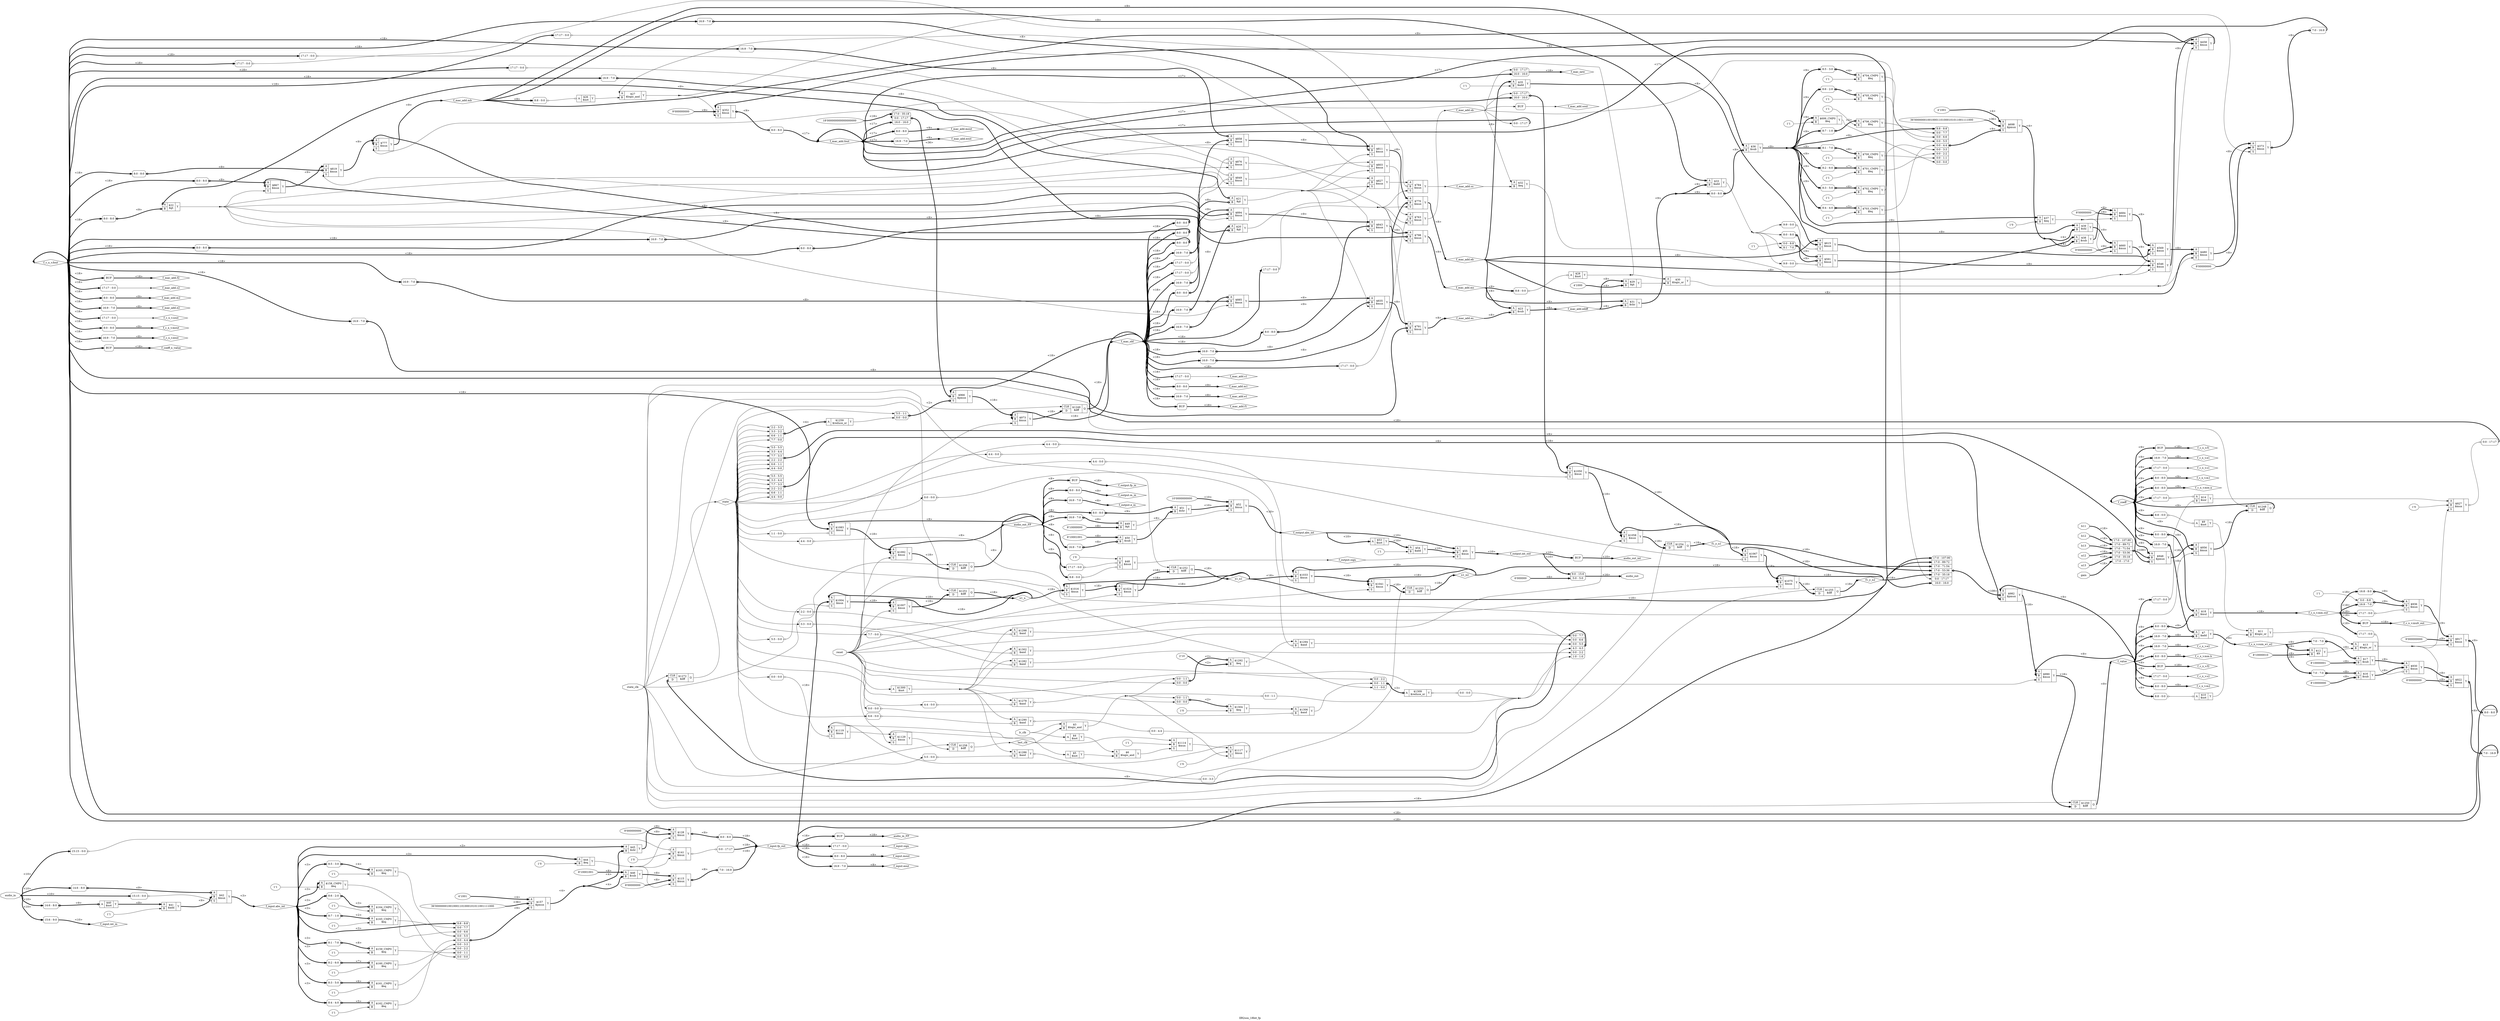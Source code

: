 digraph "IIR2sos_18bit_fp" {
label="IIR2sos_18bit_fp";
rankdir="LR";
remincross=true;
n3 [ shape=diamond, label="f_mac_add.f2", color="black", fontcolor="black" ];
n4 [ shape=diamond, label="f_mac_add.fout", color="black", fontcolor="black" ];
n5 [ shape=diamond, label="f_mac_add.sout", color="black", fontcolor="black" ];
n6 [ shape=diamond, label="f_mac_add.mout", color="black", fontcolor="black" ];
n7 [ shape=diamond, label="f_mac_add.eout", color="black", fontcolor="black" ];
n10 [ shape=diamond, label="f_mac_add.s1", color="black", fontcolor="black" ];
n11 [ shape=diamond, label="f_mac_add.s2", color="black", fontcolor="black" ];
n12 [ shape=diamond, label="f_mac_add.sb", color="black", fontcolor="black" ];
n13 [ shape=diamond, label="f_mac_add.ss", color="black", fontcolor="black" ];
n14 [ shape=diamond, label="f_mac_add.m1", color="black", fontcolor="black" ];
n15 [ shape=diamond, label="f_mac_add.m2", color="black", fontcolor="black" ];
n16 [ shape=diamond, label="f_mac_add.mb", color="black", fontcolor="black" ];
n17 [ shape=diamond, label="f_mac_add.ms", color="black", fontcolor="black" ];
n18 [ shape=diamond, label="f_mac_add.e1", color="black", fontcolor="black" ];
n19 [ shape=diamond, label="f_mac_add.e2", color="black", fontcolor="black" ];
n20 [ shape=diamond, label="f_mac_add.ediff", color="black", fontcolor="black" ];
n21 [ shape=diamond, label="f_mac_add.eb", color="black", fontcolor="black" ];
n22 [ shape=diamond, label="f_mac_add.es", color="black", fontcolor="black" ];
n66 [ shape=diamond, label="f_c_x_v.f1", color="black", fontcolor="black" ];
n67 [ shape=diamond, label="f_c_x_v.f2", color="black", fontcolor="black" ];
n68 [ shape=diamond, label="f_c_x_v.fout", color="black", fontcolor="black" ];
n69 [ shape=diamond, label="f_c_x_v.sout", color="black", fontcolor="black" ];
n70 [ shape=diamond, label="f_c_x_v.mout", color="black", fontcolor="black" ];
n71 [ shape=diamond, label="f_c_x_v.e1", color="black", fontcolor="black" ];
n72 [ shape=diamond, label="f_c_x_v.s1", color="black", fontcolor="black" ];
n73 [ shape=diamond, label="f_c_x_v.s2", color="black", fontcolor="black" ];
n74 [ shape=diamond, label="f_c_x_v.m1", color="black", fontcolor="black" ];
n75 [ shape=diamond, label="f_c_x_v.m2", color="black", fontcolor="black" ];
n76 [ shape=diamond, label="f_c_x_v.e2", color="black", fontcolor="black" ];
n78 [ shape=diamond, label="f_c_x_v.sum_e1_e2", color="black", fontcolor="black" ];
n79 [ shape=diamond, label="f_c_x_v.mult_out", color="black", fontcolor="black" ];
n89 [ shape=diamond, label="f_c_x_v.eout", color="black", fontcolor="black" ];
n90 [ shape=diamond, label="f_output.int_out", color="black", fontcolor="black" ];
n91 [ shape=diamond, label="f_c_x_v.mm.b", color="black", fontcolor="black" ];
n92 [ shape=diamond, label="f_output.fp_in", color="black", fontcolor="black" ];
n93 [ shape=diamond, label="f_output.abs_int", color="black", fontcolor="black" ];
n94 [ shape=diamond, label="f_output.sign", color="black", fontcolor="black" ];
n95 [ shape=diamond, label="f_output.m_in", color="black", fontcolor="black" ];
n96 [ shape=diamond, label="f_output.e_in", color="black", fontcolor="black" ];
n102 [ shape=diamond, label="f_input.int_in", color="black", fontcolor="black" ];
n103 [ shape=diamond, label="f_c_x_v.mm.a", color="black", fontcolor="black" ];
n104 [ shape=diamond, label="f_input.fp_out", color="black", fontcolor="black" ];
n106 [ shape=diamond, label="f_input.sign", color="black", fontcolor="black" ];
n107 [ shape=diamond, label="f_input.mout", color="black", fontcolor="black" ];
n108 [ shape=diamond, label="f_input.eout", color="black", fontcolor="black" ];
n111 [ shape=diamond, label="f_input.abs_int", color="black", fontcolor="black" ];
n122 [ shape=diamond, label="f_c_x_v.mm.out", color="black", fontcolor="black" ];
n124 [ shape=diamond, label="f_mac_add.f1", color="black", fontcolor="black" ];
n150 [ shape=diamond, label="state", color="black", fontcolor="black" ];
n160 [ shape=diamond, label="last_clk", color="black", fontcolor="black" ];
n162 [ shape=diamond, label="audio_in_FP", color="black", fontcolor="black" ];
n163 [ shape=diamond, label="audio_out_FP", color="black", fontcolor="black" ];
n164 [ shape=diamond, label="audio_out_int", color="black", fontcolor="black" ];
n165 [ shape=diamond, label="f1_y_n2", color="black", fontcolor="black" ];
n166 [ shape=diamond, label="f1_y_n1", color="black", fontcolor="black" ];
n167 [ shape=diamond, label="x1_n2", color="black", fontcolor="black" ];
n168 [ shape=diamond, label="x1_n1", color="black", fontcolor="black" ];
n169 [ shape=diamond, label="x1_n", color="black", fontcolor="black" ];
n170 [ shape=diamond, label="f_value", color="black", fontcolor="black" ];
n171 [ shape=diamond, label="f_mac_old", color="black", fontcolor="black" ];
n172 [ shape=diamond, label="f_coeff", color="black", fontcolor="black" ];
n173 [ shape=diamond, label="f_coeff_x_value", color="black", fontcolor="black" ];
n174 [ shape=diamond, label="f_mac_new", color="black", fontcolor="black" ];
n175 [ shape=octagon, label="reset", color="black", fontcolor="black" ];
n176 [ shape=octagon, label="lr_clk", color="black", fontcolor="black" ];
n177 [ shape=octagon, label="state_clk", color="black", fontcolor="black" ];
n178 [ shape=octagon, label="gain", color="black", fontcolor="black" ];
n179 [ shape=octagon, label="a13", color="black", fontcolor="black" ];
n180 [ shape=octagon, label="a12", color="black", fontcolor="black" ];
n181 [ shape=octagon, label="b13", color="black", fontcolor="black" ];
n182 [ shape=octagon, label="b12", color="black", fontcolor="black" ];
n183 [ shape=octagon, label="b11", color="black", fontcolor="black" ];
n184 [ shape=octagon, label="audio_in", color="black", fontcolor="black" ];
n185 [ shape=octagon, label="audio_out", color="black", fontcolor="black" ];
c189 [ shape=record, label="{{<p186> A|<p187> B}|$22\n$gt|{<p188> Y}}" ];
x0 [ shape=record, style=rounded, label="<s0> 8:0 - 8:0 " ];
x0:e -> c189:p187:w [arrowhead=odiamond, arrowtail=odiamond, dir=both, color="black", style="setlinewidth(3)", label="<9>"];
x1 [ shape=record, style=rounded, label="<s0> 8:0 - 8:0 " ];
x1:e -> c189:p186:w [arrowhead=odiamond, arrowtail=odiamond, dir=both, color="black", style="setlinewidth(3)", label="<9>"];
c190 [ shape=record, label="{{<p186> A|<p187> B}|$23\n$sub|{<p188> Y}}" ];
c192 [ shape=record, label="{{<p186> A|<p187> B|<p191> S}|$867\n$mux|{<p188> Y}}" ];
x2 [ shape=record, style=rounded, label="<s0> 8:0 - 8:0 " ];
x2:e -> c192:p187:w [arrowhead=odiamond, arrowtail=odiamond, dir=both, color="black", style="setlinewidth(3)", label="<9>"];
x3 [ shape=record, style=rounded, label="<s0> 8:0 - 8:0 " ];
x3:e -> c192:p186:w [arrowhead=odiamond, arrowtail=odiamond, dir=both, color="black", style="setlinewidth(3)", label="<9>"];
c193 [ shape=record, label="{{<p186> A}|$26\n$not|{<p188> Y}}" ];
x4 [ shape=record, style=rounded, label="<s0> 8:8 - 0:0 " ];
x4:e -> c193:p186:w [arrowhead=odiamond, arrowtail=odiamond, dir=both, color="black", label=""];
c194 [ shape=record, label="{{<p186> A|<p187> B}|$27\n$logic_and|{<p188> Y}}" ];
c195 [ shape=record, label="{{<p186> A}|$28\n$not|{<p188> Y}}" ];
x5 [ shape=record, style=rounded, label="<s0> 8:8 - 0:0 " ];
x5:e -> c195:p186:w [arrowhead=odiamond, arrowtail=odiamond, dir=both, color="black", label=""];
v6 [ label="4'1000" ];
c196 [ shape=record, label="{{<p186> A|<p187> B}|$29\n$gt|{<p188> Y}}" ];
c197 [ shape=record, label="{{<p186> A|<p187> B}|$30\n$logic_or|{<p188> Y}}" ];
c198 [ shape=record, label="{{<p186> A|<p187> B}|$31\n$shr|{<p188> Y}}" ];
c199 [ shape=record, label="{{<p186> A|<p187> B}|$32\n$eq|{<p188> Y}}" ];
c200 [ shape=record, label="{{<p186> A|<p187> B}|$33\n$add|{<p188> Y}}" ];
v7 [ label="9'000000000" ];
c201 [ shape=record, label="{{<p186> A|<p187> B|<p191> S}|$660\n$mux|{<p188> Y}}" ];
v8 [ label="1'1" ];
c202 [ shape=record, label="{{<p186> A|<p187> B}|$35\n$add|{<p188> Y}}" ];
c203 [ shape=record, label="{{<p186> A|<p187> B}|$36\n$sub|{<p188> Y}}" ];
x9 [ shape=record, style=rounded, label="<s0> 8:0 - 8:0 " ];
x9:e -> c203:p187:w [arrowhead=odiamond, arrowtail=odiamond, dir=both, color="black", style="setlinewidth(3)", label="<9>"];
v10 [ label="1'0" ];
c204 [ shape=record, label="{{<p186> A|<p187> B}|$37\n$eq|{<p188> Y}}" ];
c205 [ shape=record, label="{{<p186> A|<p187> B}|$38\n$sub|{<p188> Y}}" ];
c206 [ shape=record, label="{{<p186> A|<p187> B}|$39\n$shl|{<p188> Y}}" ];
v11 [ label="1'1" ];
c207 [ shape=record, label="{{<p186> A|<p187> B}|$706_CMP0\n$eq|{<p188> Y}}" ];
x12 [ shape=record, style=rounded, label="<s0> 8:7 - 1:0 " ];
x12:e -> c207:p186:w [arrowhead=odiamond, arrowtail=odiamond, dir=both, color="black", style="setlinewidth(3)", label="<2>"];
c208 [ shape=record, label="{{<p186> A|<p187> B|<p191> S}|$777\n$mux|{<p188> Y}}" ];
x13 [ shape=record, style=rounded, label="<s0> 8:0 - 8:0 " ];
x13:e -> c208:p187:w [arrowhead=odiamond, arrowtail=odiamond, dir=both, color="black", style="setlinewidth(3)", label="<9>"];
c209 [ shape=record, label="{{<p186> A|<p187> B|<p191> S}|$858\n$mux|{<p188> Y}}" ];
x14 [ shape=record, style=rounded, label="<s0> 16:9 - 7:0 " ];
x14:e -> c209:p187:w [arrowhead=odiamond, arrowtail=odiamond, dir=both, color="black", style="setlinewidth(3)", label="<8>"];
x15 [ shape=record, style=rounded, label="<s0> 16:9 - 7:0 " ];
x15:e -> c209:p186:w [arrowhead=odiamond, arrowtail=odiamond, dir=both, color="black", style="setlinewidth(3)", label="<8>"];
v17 [ label="9'000000000" ];
c210 [ shape=record, label="{{<p186> A|<p187> B|<p191> S}|$352\n$mux|{<p188> Y}}" ];
x16 [ shape=record, style=rounded, label="<s0> 8:0 - 8:0 " ];
c210:p188:e -> x16:w [arrowhead=odiamond, arrowtail=odiamond, dir=both, color="black", style="setlinewidth(3)", label="<9>"];
v19 [ label="8'00000000" ];
c211 [ shape=record, label="{{<p186> A|<p187> B|<p191> S}|$373\n$mux|{<p188> Y}}" ];
x18 [ shape=record, style=rounded, label="<s0> 7:0 - 16:9 " ];
c211:p188:e -> x18:w [arrowhead=odiamond, arrowtail=odiamond, dir=both, color="black", style="setlinewidth(3)", label="<8>"];
v20 [ label="1'1" ];
c212 [ shape=record, label="{{<p186> A|<p187> B}|$702_CMP0\n$eq|{<p188> Y}}" ];
x21 [ shape=record, style=rounded, label="<s0> 8:3 - 5:0 " ];
x21:e -> c212:p186:w [arrowhead=odiamond, arrowtail=odiamond, dir=both, color="black", style="setlinewidth(3)", label="<6>"];
v22 [ label="1'1" ];
c213 [ shape=record, label="{{<p186> A|<p187> B}|$701_CMP0\n$eq|{<p188> Y}}" ];
x23 [ shape=record, style=rounded, label="<s0> 8:2 - 6:0 " ];
x23:e -> c213:p186:w [arrowhead=odiamond, arrowtail=odiamond, dir=both, color="black", style="setlinewidth(3)", label="<7>"];
v24 [ label="1'1" ];
c214 [ shape=record, label="{{<p186> A|<p187> B}|$704_CMP0\n$eq|{<p188> Y}}" ];
x25 [ shape=record, style=rounded, label="<s0> 8:5 - 3:0 " ];
x25:e -> c214:p186:w [arrowhead=odiamond, arrowtail=odiamond, dir=both, color="black", style="setlinewidth(3)", label="<4>"];
v26 [ label="1'1" ];
c215 [ shape=record, label="{{<p186> A|<p187> B}|$700_CMP0\n$eq|{<p188> Y}}" ];
x27 [ shape=record, style=rounded, label="<s0> 8:1 - 7:0 " ];
x27:e -> c215:p186:w [arrowhead=odiamond, arrowtail=odiamond, dir=both, color="black", style="setlinewidth(3)", label="<8>"];
c216 [ shape=record, label="{{<p186> A|<p187> B|<p191> S}|$849\n$mux|{<p188> Y}}" ];
x28 [ shape=record, style=rounded, label="<s0> 17:17 - 0:0 " ];
x28:e -> c216:p187:w [arrowhead=odiamond, arrowtail=odiamond, dir=both, color="black", label=""];
x29 [ shape=record, style=rounded, label="<s0> 17:17 - 0:0 " ];
x29:e -> c216:p186:w [arrowhead=odiamond, arrowtail=odiamond, dir=both, color="black", label=""];
v31 [ label="36'000000010010001101000101011001111000" ];
v32 [ label="4'1001" ];
c217 [ shape=record, label="{{<p186> A|<p187> B|<p191> S}|$698\n$pmux|{<p188> Y}}" ];
x30 [ shape=record, style=rounded, label="<s8> 8:8 - 8:8 |<s7> 0:0 - 7:7 |<s6> 0:0 - 6:6 |<s5> 0:0 - 5:5 |<s4> 0:0 - 4:4 |<s3> 0:0 - 3:3 |<s2> 0:0 - 2:2 |<s1> 0:0 - 1:1 |<s0> 0:0 - 0:0 " ];
x30:e -> c217:p191:w [arrowhead=odiamond, arrowtail=odiamond, dir=both, color="black", style="setlinewidth(3)", label="<9>"];
c218 [ shape=record, label="{{<p186> A|<p187> B|<p191> S}|$458\n$mux|{<p188> Y}}" ];
c219 [ shape=record, label="{{<p186> A|<p187> B|<p191> S}|$784\n$mux|{<p188> Y}}" ];
x33 [ shape=record, style=rounded, label="<s0> 17:17 - 0:0 " ];
x33:e -> c219:p187:w [arrowhead=odiamond, arrowtail=odiamond, dir=both, color="black", label=""];
c220 [ shape=record, label="{{<p186> A|<p187> B|<p191> S}|$480\n$mux|{<p188> Y}}" ];
c221 [ shape=record, label="{{<p186> A|<p187> B|<p191> S}|$835\n$mux|{<p188> Y}}" ];
x34 [ shape=record, style=rounded, label="<s0> 16:9 - 7:0 " ];
x34:e -> c221:p187:w [arrowhead=odiamond, arrowtail=odiamond, dir=both, color="black", style="setlinewidth(3)", label="<8>"];
c222 [ shape=record, label="{{<p186> A|<p187> B|<p191> S}|$791\n$mux|{<p188> Y}}" ];
x35 [ shape=record, style=rounded, label="<s0> 16:9 - 7:0 " ];
x35:e -> c222:p187:w [arrowhead=odiamond, arrowtail=odiamond, dir=both, color="black", style="setlinewidth(3)", label="<8>"];
c223 [ shape=record, label="{{<p186> A|<p187> B|<p191> S}|$894\n$mux|{<p188> Y}}" ];
x36 [ shape=record, style=rounded, label="<s0> 8:0 - 8:0 " ];
x36:e -> c223:p187:w [arrowhead=odiamond, arrowtail=odiamond, dir=both, color="black", style="setlinewidth(3)", label="<9>"];
x37 [ shape=record, style=rounded, label="<s0> 8:0 - 8:0 " ];
x37:e -> c223:p186:w [arrowhead=odiamond, arrowtail=odiamond, dir=both, color="black", style="setlinewidth(3)", label="<9>"];
v38 [ label="1'1" ];
c224 [ shape=record, label="{{<p186> A|<p187> B}|$703_CMP0\n$eq|{<p188> Y}}" ];
x39 [ shape=record, style=rounded, label="<s0> 8:4 - 4:0 " ];
x39:e -> c224:p186:w [arrowhead=odiamond, arrowtail=odiamond, dir=both, color="black", style="setlinewidth(3)", label="<5>"];
c225 [ shape=record, label="{{<p186> A|<p187> B|<p191> S}|$843\n$mux|{<p188> Y}}" ];
x40 [ shape=record, style=rounded, label="<s0> 8:0 - 8:0 " ];
x40:e -> c225:p187:w [arrowhead=odiamond, arrowtail=odiamond, dir=both, color="black", style="setlinewidth(3)", label="<9>"];
c226 [ shape=record, label="{{<p186> A|<p187> B|<p191> S}|$827\n$mux|{<p188> Y}}" ];
x41 [ shape=record, style=rounded, label="<s0> 17:17 - 0:0 " ];
x41:e -> c226:p187:w [arrowhead=odiamond, arrowtail=odiamond, dir=both, color="black", label=""];
v42 [ label="1'1" ];
c227 [ shape=record, label="{{<p186> A|<p187> B}|$705_CMP0\n$eq|{<p188> Y}}" ];
x43 [ shape=record, style=rounded, label="<s0> 8:6 - 2:0 " ];
x43:e -> c227:p186:w [arrowhead=odiamond, arrowtail=odiamond, dir=both, color="black", style="setlinewidth(3)", label="<3>"];
c228 [ shape=record, label="{{<p186> A|<p187> B|<p191> S}|$546\n$mux|{<p188> Y}}" ];
c229 [ shape=record, label="{{<p186> A|<p187> B|<p191> S}|$763\n$mux|{<p188> Y}}" ];
x44 [ shape=record, style=rounded, label="<s0> 17:17 - 0:0 " ];
x44:e -> c229:p187:w [arrowhead=odiamond, arrowtail=odiamond, dir=both, color="black", label=""];
c230 [ shape=record, label="{{<p186> A|<p187> B|<p191> S}|$819\n$mux|{<p188> Y}}" ];
x45 [ shape=record, style=rounded, label="<s0> 8:0 - 8:0 " ];
x45:e -> c230:p187:w [arrowhead=odiamond, arrowtail=odiamond, dir=both, color="black", style="setlinewidth(3)", label="<9>"];
c231 [ shape=record, label="{{<p186> A|<p187> B|<p191> S}|$569\n$mux|{<p188> Y}}" ];
v46 [ label="8'00000000" ];
c232 [ shape=record, label="{{<p186> A|<p187> B|<p191> S}|$684\n$mux|{<p188> Y}}" ];
c233 [ shape=record, label="{{<p186> A|<p187> B|<p191> S}|$885\n$mux|{<p188> Y}}" ];
x47 [ shape=record, style=rounded, label="<s0> 16:9 - 7:0 " ];
x47:e -> c233:p187:w [arrowhead=odiamond, arrowtail=odiamond, dir=both, color="black", style="setlinewidth(3)", label="<8>"];
x48 [ shape=record, style=rounded, label="<s0> 16:9 - 7:0 " ];
x48:e -> c233:p186:w [arrowhead=odiamond, arrowtail=odiamond, dir=both, color="black", style="setlinewidth(3)", label="<8>"];
v51 [ label="1'1" ];
c234 [ shape=record, label="{{<p186> A|<p187> B|<p191> S}|$591\n$mux|{<p188> Y}}" ];
x49 [ shape=record, style=rounded, label="<s0> 9:9 - 0:0 " ];
x49:e -> c234:p191:w [arrowhead=odiamond, arrowtail=odiamond, dir=both, color="black", label=""];
x50 [ shape=record, style=rounded, label="<s1> 0:0 - 8:8 |<s0> 8:1 - 7:0 " ];
x50:e -> c234:p187:w [arrowhead=odiamond, arrowtail=odiamond, dir=both, color="black", style="setlinewidth(3)", label="<9>"];
x52 [ shape=record, style=rounded, label="<s0> 8:0 - 8:0 " ];
x52:e -> c234:p186:w [arrowhead=odiamond, arrowtail=odiamond, dir=both, color="black", style="setlinewidth(3)", label="<9>"];
c235 [ shape=record, label="{{<p186> A|<p187> B|<p191> S}|$811\n$mux|{<p188> Y}}" ];
x53 [ shape=record, style=rounded, label="<s0> 16:9 - 7:0 " ];
x53:e -> c235:p187:w [arrowhead=odiamond, arrowtail=odiamond, dir=both, color="black", style="setlinewidth(3)", label="<8>"];
c236 [ shape=record, label="{{<p186> A|<p187> B|<p191> S}|$876\n$mux|{<p188> Y}}" ];
x54 [ shape=record, style=rounded, label="<s0> 17:17 - 0:0 " ];
x54:e -> c236:p187:w [arrowhead=odiamond, arrowtail=odiamond, dir=both, color="black", label=""];
x55 [ shape=record, style=rounded, label="<s0> 17:17 - 0:0 " ];
x55:e -> c236:p186:w [arrowhead=odiamond, arrowtail=odiamond, dir=both, color="black", label=""];
c237 [ shape=record, label="{{<p186> A|<p187> B|<p191> S}|$770\n$mux|{<p188> Y}}" ];
x56 [ shape=record, style=rounded, label="<s0> 16:9 - 7:0 " ];
x56:e -> c237:p187:w [arrowhead=odiamond, arrowtail=odiamond, dir=both, color="black", style="setlinewidth(3)", label="<8>"];
c238 [ shape=record, label="{{<p186> A|<p187> B|<p191> S}|$615\n$mux|{<p188> Y}}" ];
x57 [ shape=record, style=rounded, label="<s0> 9:9 - 0:0 " ];
x57:e -> c238:p191:w [arrowhead=odiamond, arrowtail=odiamond, dir=both, color="black", label=""];
c239 [ shape=record, label="{{<p186> A|<p187> B|<p191> S}|$803\n$mux|{<p188> Y}}" ];
x58 [ shape=record, style=rounded, label="<s0> 17:17 - 0:0 " ];
x58:e -> c239:p187:w [arrowhead=odiamond, arrowtail=odiamond, dir=both, color="black", label=""];
c240 [ shape=record, label="{{<p186> A|<p187> B|<p191> S}|$798\n$mux|{<p188> Y}}" ];
x59 [ shape=record, style=rounded, label="<s0> 8:0 - 8:0 " ];
x59:e -> c240:p187:w [arrowhead=odiamond, arrowtail=odiamond, dir=both, color="black", style="setlinewidth(3)", label="<9>"];
v60 [ label="1'1" ];
c241 [ shape=record, label="{{<p186> A|<p187> B}|$699_CMP0\n$eq|{<p188> Y}}" ];
c242 [ shape=record, label="{{<p186> A|<p187> B}|$18\n$mul|{<p188> Y}}" ];
x61 [ shape=record, style=rounded, label="<s0> 8:0 - 8:0 " ];
x61:e -> c242:p187:w [arrowhead=odiamond, arrowtail=odiamond, dir=both, color="black", style="setlinewidth(3)", label="<9>"];
x62 [ shape=record, style=rounded, label="<s0> 8:0 - 8:0 " ];
x62:e -> c242:p186:w [arrowhead=odiamond, arrowtail=odiamond, dir=both, color="black", style="setlinewidth(3)", label="<9>"];
c243 [ shape=record, label="{{<p186> A}|$9\n$not|{<p188> Y}}" ];
x63 [ shape=record, style=rounded, label="<s0> 8:8 - 0:0 " ];
x63:e -> c243:p186:w [arrowhead=odiamond, arrowtail=odiamond, dir=both, color="black", label=""];
c244 [ shape=record, label="{{<p186> A}|$10\n$not|{<p188> Y}}" ];
x64 [ shape=record, style=rounded, label="<s0> 8:8 - 0:0 " ];
x64:e -> c244:p186:w [arrowhead=odiamond, arrowtail=odiamond, dir=both, color="black", label=""];
c245 [ shape=record, label="{{<p186> A|<p187> B}|$11\n$logic_or|{<p188> Y}}" ];
v65 [ label="8'10000010" ];
c246 [ shape=record, label="{{<p186> A|<p187> B}|$12\n$lt|{<p188> Y}}" ];
c247 [ shape=record, label="{{<p186> A|<p187> B}|$13\n$logic_or|{<p188> Y}}" ];
c248 [ shape=record, label="{{<p186> A|<p187> B}|$14\n$xor|{<p188> Y}}" ];
x66 [ shape=record, style=rounded, label="<s0> 17:17 - 0:0 " ];
x66:e -> c248:p187:w [arrowhead=odiamond, arrowtail=odiamond, dir=both, color="black", label=""];
x67 [ shape=record, style=rounded, label="<s0> 17:17 - 0:0 " ];
x67:e -> c248:p186:w [arrowhead=odiamond, arrowtail=odiamond, dir=both, color="black", label=""];
v70 [ label="1'1" ];
c249 [ shape=record, label="{{<p186> A|<p187> B|<p191> S}|$936\n$mux|{<p188> Y}}" ];
x68 [ shape=record, style=rounded, label="<s0> 17:17 - 0:0 " ];
x68:e -> c249:p191:w [arrowhead=odiamond, arrowtail=odiamond, dir=both, color="black", label=""];
x69 [ shape=record, style=rounded, label="<s1> 0:0 - 8:8 |<s0> 16:9 - 7:0 " ];
x69:e -> c249:p187:w [arrowhead=odiamond, arrowtail=odiamond, dir=both, color="black", style="setlinewidth(3)", label="<9>"];
x71 [ shape=record, style=rounded, label="<s0> 16:8 - 8:0 " ];
x71:e -> c249:p186:w [arrowhead=odiamond, arrowtail=odiamond, dir=both, color="black", style="setlinewidth(3)", label="<9>"];
v72 [ label="8'10000000" ];
c250 [ shape=record, label="{{<p186> A|<p187> B}|$16\n$sub|{<p188> Y}}" ];
x73 [ shape=record, style=rounded, label="<s0> 7:0 - 7:0 " ];
x73:e -> c250:p186:w [arrowhead=odiamond, arrowtail=odiamond, dir=both, color="black", style="setlinewidth(3)", label="<8>"];
v74 [ label="8'10000001" ];
c251 [ shape=record, label="{{<p186> A|<p187> B}|$17\n$sub|{<p188> Y}}" ];
x75 [ shape=record, style=rounded, label="<s0> 7:0 - 7:0 " ];
x75:e -> c251:p186:w [arrowhead=odiamond, arrowtail=odiamond, dir=both, color="black", style="setlinewidth(3)", label="<8>"];
v77 [ label="9'000000000" ];
c252 [ shape=record, label="{{<p186> A|<p187> B|<p191> S}|$917\n$mux|{<p188> Y}}" ];
x76 [ shape=record, style=rounded, label="<s0> 8:0 - 8:0 " ];
c252:p188:e -> x76:w [arrowhead=odiamond, arrowtail=odiamond, dir=both, color="black", style="setlinewidth(3)", label="<9>"];
v79 [ label="8'00000000" ];
c253 [ shape=record, label="{{<p186> A|<p187> B|<p191> S}|$922\n$mux|{<p188> Y}}" ];
x78 [ shape=record, style=rounded, label="<s0> 7:0 - 16:9 " ];
c253:p188:e -> x78:w [arrowhead=odiamond, arrowtail=odiamond, dir=both, color="black", style="setlinewidth(3)", label="<8>"];
v81 [ label="1'0" ];
c254 [ shape=record, label="{{<p186> A|<p187> B|<p191> S}|$927\n$mux|{<p188> Y}}" ];
x80 [ shape=record, style=rounded, label="<s0> 0:0 - 17:17 " ];
c254:p188:e -> x80:w [arrowhead=odiamond, arrowtail=odiamond, dir=both, color="black", label=""];
c255 [ shape=record, label="{{<p186> A|<p187> B|<p191> S}|$930\n$mux|{<p188> Y}}" ];
x82 [ shape=record, style=rounded, label="<s0> 17:17 - 0:0 " ];
x82:e -> c255:p191:w [arrowhead=odiamond, arrowtail=odiamond, dir=both, color="black", label=""];
v83 [ label="8'10000000" ];
c256 [ shape=record, label="{{<p186> A|<p187> B}|$49\n$gt|{<p188> Y}}" ];
x84 [ shape=record, style=rounded, label="<s0> 16:9 - 7:0 " ];
x84:e -> c256:p186:w [arrowhead=odiamond, arrowtail=odiamond, dir=both, color="black", style="setlinewidth(3)", label="<8>"];
v86 [ label="8'10001001" ];
c257 [ shape=record, label="{{<p186> A|<p187> B}|$50\n$sub|{<p188> Y}}" ];
x85 [ shape=record, style=rounded, label="<s0> 16:9 - 7:0 " ];
x85:e -> c257:p187:w [arrowhead=odiamond, arrowtail=odiamond, dir=both, color="black", style="setlinewidth(3)", label="<8>"];
c258 [ shape=record, label="{{<p186> A|<p187> B}|$51\n$shr|{<p188> Y}}" ];
x87 [ shape=record, style=rounded, label="<s0> 8:0 - 8:0 " ];
x87:e -> c258:p186:w [arrowhead=odiamond, arrowtail=odiamond, dir=both, color="black", style="setlinewidth(3)", label="<9>"];
v88 [ label="10'0000000000" ];
c259 [ shape=record, label="{{<p186> A|<p187> B|<p191> S}|$52\n$mux|{<p188> Y}}" ];
c260 [ shape=record, label="{{<p186> A}|$53\n$not|{<p188> Y}}" ];
v89 [ label="1'1" ];
c261 [ shape=record, label="{{<p186> A|<p187> B}|$54\n$add|{<p188> Y}}" ];
c262 [ shape=record, label="{{<p186> A|<p187> B|<p191> S}|$55\n$mux|{<p188> Y}}" ];
v90 [ label="1'1" ];
c263 [ shape=record, label="{{<p186> A|<p187> B}|$41\n$add|{<p188> Y}}" ];
c264 [ shape=record, label="{{<p186> A|<p187> B|<p191> S}|$42\n$mux|{<p188> Y}}" ];
x91 [ shape=record, style=rounded, label="<s0> 15:15 - 0:0 " ];
x91:e -> c264:p191:w [arrowhead=odiamond, arrowtail=odiamond, dir=both, color="black", label=""];
x92 [ shape=record, style=rounded, label="<s0> 14:6 - 8:0 " ];
x92:e -> c264:p186:w [arrowhead=odiamond, arrowtail=odiamond, dir=both, color="black", style="setlinewidth(3)", label="<9>"];
v93 [ label="1'0" ];
c265 [ shape=record, label="{{<p186> A|<p187> B}|$44\n$eq|{<p188> Y}}" ];
c266 [ shape=record, label="{{<p186> A|<p187> B}|$45\n$shl|{<p188> Y}}" ];
v94 [ label="8'10001001" ];
c267 [ shape=record, label="{{<p186> A|<p187> B}|$46\n$sub|{<p188> Y}}" ];
c268 [ shape=record, label="{{<p186> A|<p187> B}|$21\n$gt|{<p188> Y}}" ];
x95 [ shape=record, style=rounded, label="<s0> 16:9 - 7:0 " ];
x95:e -> c268:p187:w [arrowhead=odiamond, arrowtail=odiamond, dir=both, color="black", style="setlinewidth(3)", label="<8>"];
x96 [ shape=record, style=rounded, label="<s0> 16:9 - 7:0 " ];
x96:e -> c268:p186:w [arrowhead=odiamond, arrowtail=odiamond, dir=both, color="black", style="setlinewidth(3)", label="<8>"];
v98 [ label="8'00000000" ];
c269 [ shape=record, label="{{<p186> A|<p187> B|<p191> S}|$115\n$mux|{<p188> Y}}" ];
x97 [ shape=record, style=rounded, label="<s0> 7:0 - 16:9 " ];
c269:p188:e -> x97:w [arrowhead=odiamond, arrowtail=odiamond, dir=both, color="black", style="setlinewidth(3)", label="<8>"];
v100 [ label="9'000000000" ];
c270 [ shape=record, label="{{<p186> A|<p187> B|<p191> S}|$128\n$mux|{<p188> Y}}" ];
x99 [ shape=record, style=rounded, label="<s0> 8:0 - 8:0 " ];
c270:p188:e -> x99:w [arrowhead=odiamond, arrowtail=odiamond, dir=both, color="black", style="setlinewidth(3)", label="<9>"];
v102 [ label="1'0" ];
c271 [ shape=record, label="{{<p186> A|<p187> B|<p191> S}|$141\n$mux|{<p188> Y}}" ];
x101 [ shape=record, style=rounded, label="<s0> 0:0 - 17:17 " ];
c271:p188:e -> x101:w [arrowhead=odiamond, arrowtail=odiamond, dir=both, color="black", label=""];
x103 [ shape=record, style=rounded, label="<s0> 15:15 - 0:0 " ];
x103:e -> c271:p186:w [arrowhead=odiamond, arrowtail=odiamond, dir=both, color="black", label=""];
v104 [ label="1'1" ];
c272 [ shape=record, label="{{<p186> A|<p187> B}|$165_CMP0\n$eq|{<p188> Y}}" ];
x105 [ shape=record, style=rounded, label="<s0> 8:7 - 1:0 " ];
x105:e -> c272:p186:w [arrowhead=odiamond, arrowtail=odiamond, dir=both, color="black", style="setlinewidth(3)", label="<2>"];
v106 [ label="1'1" ];
c273 [ shape=record, label="{{<p186> A|<p187> B}|$158_CMP0\n$eq|{<p188> Y}}" ];
v108 [ label="36'000000010010001101000101011001111000" ];
v109 [ label="4'1001" ];
c274 [ shape=record, label="{{<p186> A|<p187> B|<p191> S}|$157\n$pmux|{<p188> Y}}" ];
x107 [ shape=record, style=rounded, label="<s8> 8:8 - 8:8 |<s7> 0:0 - 7:7 |<s6> 0:0 - 6:6 |<s5> 0:0 - 5:5 |<s4> 0:0 - 4:4 |<s3> 0:0 - 3:3 |<s2> 0:0 - 2:2 |<s1> 0:0 - 1:1 |<s0> 0:0 - 0:0 " ];
x107:e -> c274:p191:w [arrowhead=odiamond, arrowtail=odiamond, dir=both, color="black", style="setlinewidth(3)", label="<9>"];
v110 [ label="1'1" ];
c275 [ shape=record, label="{{<p186> A|<p187> B}|$159_CMP0\n$eq|{<p188> Y}}" ];
x111 [ shape=record, style=rounded, label="<s0> 8:1 - 7:0 " ];
x111:e -> c275:p186:w [arrowhead=odiamond, arrowtail=odiamond, dir=both, color="black", style="setlinewidth(3)", label="<8>"];
v112 [ label="1'1" ];
c276 [ shape=record, label="{{<p186> A|<p187> B}|$160_CMP0\n$eq|{<p188> Y}}" ];
x113 [ shape=record, style=rounded, label="<s0> 8:2 - 6:0 " ];
x113:e -> c276:p186:w [arrowhead=odiamond, arrowtail=odiamond, dir=both, color="black", style="setlinewidth(3)", label="<7>"];
v114 [ label="1'1" ];
c277 [ shape=record, label="{{<p186> A|<p187> B}|$161_CMP0\n$eq|{<p188> Y}}" ];
x115 [ shape=record, style=rounded, label="<s0> 8:3 - 5:0 " ];
x115:e -> c277:p186:w [arrowhead=odiamond, arrowtail=odiamond, dir=both, color="black", style="setlinewidth(3)", label="<6>"];
v116 [ label="1'1" ];
c278 [ shape=record, label="{{<p186> A|<p187> B}|$162_CMP0\n$eq|{<p188> Y}}" ];
x117 [ shape=record, style=rounded, label="<s0> 8:4 - 4:0 " ];
x117:e -> c278:p186:w [arrowhead=odiamond, arrowtail=odiamond, dir=both, color="black", style="setlinewidth(3)", label="<5>"];
v118 [ label="1'1" ];
c279 [ shape=record, label="{{<p186> A|<p187> B}|$163_CMP0\n$eq|{<p188> Y}}" ];
x119 [ shape=record, style=rounded, label="<s0> 8:5 - 3:0 " ];
x119:e -> c279:p186:w [arrowhead=odiamond, arrowtail=odiamond, dir=both, color="black", style="setlinewidth(3)", label="<4>"];
v120 [ label="1'1" ];
c280 [ shape=record, label="{{<p186> A|<p187> B}|$164_CMP0\n$eq|{<p188> Y}}" ];
x121 [ shape=record, style=rounded, label="<s0> 8:6 - 2:0 " ];
x121:e -> c280:p186:w [arrowhead=odiamond, arrowtail=odiamond, dir=both, color="black", style="setlinewidth(3)", label="<3>"];
c281 [ shape=record, label="{{<p186> A|<p187> B}|$1306\n$and|{<p188> Y}}" ];
x122 [ shape=record, style=rounded, label="<s0> 0:0 - 0:0 " ];
x122:e -> c281:p187:w [arrowhead=odiamond, arrowtail=odiamond, dir=both, color="black", label=""];
c282 [ shape=record, label="{{<p186> A|<p187> B}|$1294\n$and|{<p188> Y}}" ];
x123 [ shape=record, style=rounded, label="<s0> 0:0 - 0:0 " ];
x123:e -> c282:p187:w [arrowhead=odiamond, arrowtail=odiamond, dir=both, color="black", label=""];
v124 [ label="2'10" ];
c283 [ shape=record, label="{{<p186> A|<p187> B}|$1292\n$eq|{<p188> Y}}" ];
x125 [ shape=record, style=rounded, label="<s1> 0:0 - 1:1 |<s0> 0:0 - 0:0 " ];
x125:e -> c283:p186:w [arrowhead=odiamond, arrowtail=odiamond, dir=both, color="black", style="setlinewidth(3)", label="<2>"];
c284 [ shape=record, label="{{<p186> A|<p187> B}|$1290\n$and|{<p188> Y}}" ];
x126 [ shape=record, style=rounded, label="<s0> 0:0 - 4:4 " ];
c284:p188:e -> x126:w [arrowhead=odiamond, arrowtail=odiamond, dir=both, color="black", label=""];
x127 [ shape=record, style=rounded, label="<s0> 6:6 - 0:0 " ];
x127:e -> c284:p187:w [arrowhead=odiamond, arrowtail=odiamond, dir=both, color="black", label=""];
v128 [ label="1'0" ];
c285 [ shape=record, label="{{<p186> A|<p187> B}|$1304\n$eq|{<p188> Y}}" ];
x129 [ shape=record, style=rounded, label="<s1> 0:0 - 1:1 |<s0> 0:0 - 0:0 " ];
x129:e -> c285:p186:w [arrowhead=odiamond, arrowtail=odiamond, dir=both, color="black", style="setlinewidth(3)", label="<2>"];
c286 [ shape=record, label="{{<p186> A|<p187> B}|$1286\n$and|{<p188> Y}}" ];
x130 [ shape=record, style=rounded, label="<s0> 0:0 - 3:3 " ];
c286:p188:e -> x130:w [arrowhead=odiamond, arrowtail=odiamond, dir=both, color="black", label=""];
x131 [ shape=record, style=rounded, label="<s0> 5:5 - 0:0 " ];
x131:e -> c286:p187:w [arrowhead=odiamond, arrowtail=odiamond, dir=both, color="black", label=""];
c287 [ shape=record, label="{{<p186> A|<p187> B}|$1302\n$and|{<p188> Y}}" ];
x132 [ shape=record, style=rounded, label="<s0> 3:3 - 0:0 " ];
x132:e -> c287:p187:w [arrowhead=odiamond, arrowtail=odiamond, dir=both, color="black", label=""];
c288 [ shape=record, label="{{<p186> A|<p187> B}|$1282\n$and|{<p188> Y}}" ];
x133 [ shape=record, style=rounded, label="<s0> 7:7 - 0:0 " ];
x133:e -> c288:p187:w [arrowhead=odiamond, arrowtail=odiamond, dir=both, color="black", label=""];
c289 [ shape=record, label="{{<p186> A}|$1300\n$not|{<p188> Y}}" ];
c290 [ shape=record, label="{{<p186> A|<p187> B}|$1278\n$and|{<p188> Y}}" ];
x134 [ shape=record, style=rounded, label="<s0> 0:0 - 1:1 " ];
c290:p188:e -> x134:w [arrowhead=odiamond, arrowtail=odiamond, dir=both, color="black", label=""];
x135 [ shape=record, style=rounded, label="<s0> 4:4 - 0:0 " ];
x135:e -> c290:p187:w [arrowhead=odiamond, arrowtail=odiamond, dir=both, color="black", label=""];
c291 [ shape=record, label="{{<p186> A|<p187> B}|$1298\n$and|{<p188> Y}}" ];
x136 [ shape=record, style=rounded, label="<s0> 2:2 - 0:0 " ];
x136:e -> c291:p187:w [arrowhead=odiamond, arrowtail=odiamond, dir=both, color="black", label=""];
c295 [ shape=record, label="{{<p292> CLK|<p293> D}|$1272\n$dff|{<p294> Q}}" ];
x137 [ shape=record, style=rounded, label="<s5> 0:0 - 7:7 |<s4> 0:0 - 6:6 |<s3> 0:0 - 5:5 |<s2> 4:3 - 4:3 |<s1> 0:0 - 2:2 |<s0> 1:0 - 1:0 " ];
x137:e -> c295:p293:w [arrowhead=odiamond, arrowtail=odiamond, dir=both, color="black", style="setlinewidth(3)", label="<8>"];
c296 [ shape=record, label="{{<p186> A|<p187> B|<p191> S}|$1092\n$mux|{<p188> Y}}" ];
c297 [ shape=record, label="{{<p292> CLK|<p293> D}|$1249\n$dff|{<p294> Q}}" ];
c298 [ shape=record, label="{{<p292> CLK|<p293> D}|$1248\n$dff|{<p294> Q}}" ];
c299 [ shape=record, label="{{<p186> A|<p187> B|<p191> S}|$1129\n$mux|{<p188> Y}}" ];
c300 [ shape=record, label="{{<p186> A}|$1309\n$reduce_or|{<p188> Y}}" ];
x138 [ shape=record, style=rounded, label="<s0> 0:0 - 0:0 " ];
c300:p188:e -> x138:w [arrowhead=odiamond, arrowtail=odiamond, dir=both, color="black", label=""];
x139 [ shape=record, style=rounded, label="<s2> 0:0 - 2:2 |<s1> 0:0 - 1:1 |<s0> 1:1 - 0:0 " ];
x139:e -> c300:p186:w [arrowhead=odiamond, arrowtail=odiamond, dir=both, color="black", style="setlinewidth(3)", label="<3>"];
c301 [ shape=record, label="{{<p186> A|<p187> B|<p191> S}|$1016\n$mux|{<p188> Y}}" ];
x140 [ shape=record, style=rounded, label="<s0> 4:4 - 0:0 " ];
x140:e -> c301:p191:w [arrowhead=odiamond, arrowtail=odiamond, dir=both, color="black", label=""];
c302 [ shape=record, label="{{<p186> A|<p187> B|<p191> S}|$1033\n$mux|{<p188> Y}}" ];
x141 [ shape=record, style=rounded, label="<s0> 4:4 - 0:0 " ];
x141:e -> c302:p191:w [arrowhead=odiamond, arrowtail=odiamond, dir=both, color="black", label=""];
c303 [ shape=record, label="{{<p186> A|<p187> B|<p191> S}|$1007\n$mux|{<p188> Y}}" ];
c304 [ shape=record, label="{{<p186> A|<p187> B|<p191> S}|$1004\n$mux|{<p188> Y}}" ];
x142 [ shape=record, style=rounded, label="<s0> 5:5 - 0:0 " ];
x142:e -> c304:p191:w [arrowhead=odiamond, arrowtail=odiamond, dir=both, color="black", label=""];
c305 [ shape=record, label="{{<p292> CLK|<p293> D}|$1250\n$dff|{<p294> Q}}" ];
c306 [ shape=record, label="{{<p186> A|<p187> B|<p191> S}|$990\n$mux|{<p188> Y}}" ];
c307 [ shape=record, label="{{<p186> A|<p187> B|<p191> S}|$1083\n$mux|{<p188> Y}}" ];
x143 [ shape=record, style=rounded, label="<s0> 1:1 - 0:0 " ];
x143:e -> c307:p191:w [arrowhead=odiamond, arrowtail=odiamond, dir=both, color="black", label=""];
c308 [ shape=record, label="{{<p186> A}|$1259\n$reduce_or|{<p188> Y}}" ];
x144 [ shape=record, style=rounded, label="<s3> 2:2 - 3:3 |<s2> 3:3 - 2:2 |<s1> 6:6 - 1:1 |<s0> 7:7 - 0:0 " ];
x144:e -> c308:p186:w [arrowhead=odiamond, arrowtail=odiamond, dir=both, color="black", style="setlinewidth(3)", label="<4>"];
c309 [ shape=record, label="{{<p186> A|<p187> B|<p191> S}|$1075\n$mux|{<p188> Y}}" ];
c310 [ shape=record, label="{{<p292> CLK|<p293> D}|$1251\n$dff|{<p294> Q}}" ];
c311 [ shape=record, label="{{<p292> CLK|<p293> D}|$1252\n$dff|{<p294> Q}}" ];
c312 [ shape=record, label="{{<p186> A|<p187> B|<p191> S}|$982\n$pmux|{<p188> Y}}" ];
x145 [ shape=record, style=rounded, label="<s5> 5:5 - 5:5 |<s4> 3:3 - 4:4 |<s3> 7:7 - 3:3 |<s2> 2:2 - 2:2 |<s1> 6:6 - 1:1 |<s0> 4:4 - 0:0 " ];
x145:e -> c312:p191:w [arrowhead=odiamond, arrowtail=odiamond, dir=both, color="black", style="setlinewidth(3)", label="<6>"];
x146 [ shape=record, style=rounded, label="<s6> 17:0 - 107:90 |<s5> 17:0 - 89:72 |<s4> 17:0 - 71:54 |<s3> 17:0 - 53:36 |<s2> 17:0 - 35:18 |<s1> 0:0 - 17:17 |<s0> 16:0 - 16:0 " ];
x146:e -> c312:p187:w [arrowhead=odiamond, arrowtail=odiamond, dir=both, color="black", style="setlinewidth(3)", label="<108>"];
c313 [ shape=record, label="{{<p292> CLK|<p293> D}|$1253\n$dff|{<p294> Q}}" ];
c314 [ shape=record, label="{{<p186> A|<p187> B|<p191> S}|$973\n$mux|{<p188> Y}}" ];
c315 [ shape=record, label="{{<p186> A|<p187> B|<p191> S}|$1119\n$mux|{<p188> Y}}" ];
x147 [ shape=record, style=rounded, label="<s0> 0:0 - 0:0 " ];
x147:e -> c315:p191:w [arrowhead=odiamond, arrowtail=odiamond, dir=both, color="black", label=""];
c316 [ shape=record, label="{{<p186> A|<p187> B|<p191> S}|$1041\n$mux|{<p188> Y}}" ];
c317 [ shape=record, label="{{<p186> A|<p187> B|<p191> S}|$1067\n$mux|{<p188> Y}}" ];
x148 [ shape=record, style=rounded, label="<s0> 4:4 - 0:0 " ];
x148:e -> c317:p191:w [arrowhead=odiamond, arrowtail=odiamond, dir=both, color="black", label=""];
v149 [ label="1'0" ];
c318 [ shape=record, label="{{<p186> A|<p187> B|<p191> S}|$1117\n$mux|{<p188> Y}}" ];
v152 [ label="18'000000000000000000" ];
c319 [ shape=record, label="{{<p186> A|<p187> B|<p191> S}|$966\n$pmux|{<p188> Y}}" ];
x150 [ shape=record, style=rounded, label="<s1> 5:5 - 1:1 |<s0> 0:0 - 0:0 " ];
x150:e -> c319:p191:w [arrowhead=odiamond, arrowtail=odiamond, dir=both, color="black", style="setlinewidth(3)", label="<2>"];
x151 [ shape=record, style=rounded, label="<s2> 17:0 - 35:18 |<s1> 0:0 - 17:17 |<s0> 16:0 - 16:0 " ];
x151:e -> c319:p187:w [arrowhead=odiamond, arrowtail=odiamond, dir=both, color="black", style="setlinewidth(3)", label="<36>"];
c320 [ shape=record, label="{{<p186> A|<p187> B|<p191> S}|$1058\n$mux|{<p188> Y}}" ];
c321 [ shape=record, label="{{<p186> A|<p187> B|<p191> S}|$956\n$mux|{<p188> Y}}" ];
v153 [ label="1'1" ];
c322 [ shape=record, label="{{<p186> A|<p187> B|<p191> S}|$1114\n$mux|{<p188> Y}}" ];
c323 [ shape=record, label="{{<p292> CLK|<p293> D}|$1254\n$dff|{<p294> Q}}" ];
c324 [ shape=record, label="{{<p186> A|<p187> B|<p191> S}|$1024\n$mux|{<p188> Y}}" ];
c325 [ shape=record, label="{{<p292> CLK|<p293> D}|$1256\n$dff|{<p294> Q}}" ];
c326 [ shape=record, label="{{<p292> CLK|<p293> D}|$1255\n$dff|{<p294> Q}}" ];
c327 [ shape=record, label="{{<p186> A|<p187> B|<p191> S}|$948\n$pmux|{<p188> Y}}" ];
x154 [ shape=record, style=rounded, label="<s5> 5:5 - 5:5 |<s4> 3:3 - 4:4 |<s3> 7:7 - 3:3 |<s2> 2:2 - 2:2 |<s1> 6:6 - 1:1 |<s0> 4:4 - 0:0 " ];
x154:e -> c327:p191:w [arrowhead=odiamond, arrowtail=odiamond, dir=both, color="black", style="setlinewidth(3)", label="<6>"];
x155 [ shape=record, style=rounded, label="<s5> 17:0 - 107:90 |<s4> 17:0 - 89:72 |<s3> 17:0 - 71:54 |<s2> 17:0 - 53:36 |<s1> 17:0 - 35:18 |<s0> 17:0 - 17:0 " ];
x155:e -> c327:p187:w [arrowhead=odiamond, arrowtail=odiamond, dir=both, color="black", style="setlinewidth(3)", label="<108>"];
c328 [ shape=record, label="{{<p186> A|<p187> B|<p191> S}|$1050\n$mux|{<p188> Y}}" ];
x156 [ shape=record, style=rounded, label="<s0> 4:4 - 0:0 " ];
x156:e -> c328:p191:w [arrowhead=odiamond, arrowtail=odiamond, dir=both, color="black", label=""];
x157 [ shape=record, style=rounded, label="<s1> 0:0 - 17:17 |<s0> 16:0 - 16:0 " ];
x157:e -> c328:p187:w [arrowhead=odiamond, arrowtail=odiamond, dir=both, color="black", style="setlinewidth(3)", label="<18>"];
c329 [ shape=record, label="{{<p186> A|<p187> B}|$6\n$logic_and|{<p188> Y}}" ];
c330 [ shape=record, label="{{<p186> A}|$5\n$not|{<p188> Y}}" ];
c331 [ shape=record, label="{{<p186> A}|$4\n$not|{<p188> Y}}" ];
c332 [ shape=record, label="{{<p186> A|<p187> B}|$3\n$logic_and|{<p188> Y}}" ];
c333 [ shape=record, label="{{<p292> CLK|<p293> D}|$1258\n$dff|{<p294> Q}}" ];
c334 [ shape=record, label="{{<p186> A|<p187> B}|$20\n$gt|{<p188> Y}}" ];
x158 [ shape=record, style=rounded, label="<s0> 16:9 - 7:0 " ];
x158:e -> c334:p187:w [arrowhead=odiamond, arrowtail=odiamond, dir=both, color="black", style="setlinewidth(3)", label="<8>"];
x159 [ shape=record, style=rounded, label="<s0> 16:9 - 7:0 " ];
x159:e -> c334:p186:w [arrowhead=odiamond, arrowtail=odiamond, dir=both, color="black", style="setlinewidth(3)", label="<8>"];
c335 [ shape=record, label="{{<p186> A|<p187> B}|$7\n$add|{<p188> Y}}" ];
x160 [ shape=record, style=rounded, label="<s0> 16:9 - 7:0 " ];
x160:e -> c335:p187:w [arrowhead=odiamond, arrowtail=odiamond, dir=both, color="black", style="setlinewidth(3)", label="<8>"];
x161 [ shape=record, style=rounded, label="<s0> 16:9 - 7:0 " ];
x161:e -> c335:p186:w [arrowhead=odiamond, arrowtail=odiamond, dir=both, color="black", style="setlinewidth(3)", label="<8>"];
v164 [ label="1'0" ];
c336 [ shape=record, label="{{<p186> A|<p187> B|<p191> S}|$48\n$mux|{<p188> Y}}" ];
x162 [ shape=record, style=rounded, label="<s0> 8:8 - 0:0 " ];
x162:e -> c336:p191:w [arrowhead=odiamond, arrowtail=odiamond, dir=both, color="black", label=""];
x163 [ shape=record, style=rounded, label="<s0> 17:17 - 0:0 " ];
x163:e -> c336:p187:w [arrowhead=odiamond, arrowtail=odiamond, dir=both, color="black", label=""];
c337 [ shape=record, label="{{<p186> A}|$40\n$not|{<p188> Y}}" ];
x165 [ shape=record, style=rounded, label="<s0> 14:6 - 8:0 " ];
x165:e -> c337:p186:w [arrowhead=odiamond, arrowtail=odiamond, dir=both, color="black", style="setlinewidth(3)", label="<9>"];
x166 [shape=box, style=rounded, label="BUF"];
x167 [ shape=record, style=rounded, label="<s0> 0:0 - 17:17 " ];
x168 [shape=box, style=rounded, label="BUF"];
x169 [ shape=record, style=rounded, label="<s0> 8:0 - 8:0 " ];
x170 [ shape=record, style=rounded, label="<s0> 16:9 - 7:0 " ];
x171 [ shape=record, style=rounded, label="<s0> 17:17 - 0:0 " ];
x172 [ shape=record, style=rounded, label="<s0> 17:17 - 0:0 " ];
x173 [ shape=record, style=rounded, label="<s0> 8:0 - 8:0 " ];
x174 [ shape=record, style=rounded, label="<s0> 8:0 - 8:0 " ];
x175 [ shape=record, style=rounded, label="<s0> 16:9 - 7:0 " ];
x176 [ shape=record, style=rounded, label="<s0> 16:9 - 7:0 " ];
x177 [shape=box, style=rounded, label="BUF"];
x178 [shape=box, style=rounded, label="BUF"];
x179 [ shape=record, style=rounded, label="<s0> 17:17 - 0:0 " ];
x180 [ shape=record, style=rounded, label="<s0> 8:0 - 8:0 " ];
x181 [ shape=record, style=rounded, label="<s0> 16:9 - 7:0 " ];
x182 [ shape=record, style=rounded, label="<s0> 17:17 - 0:0 " ];
x183 [ shape=record, style=rounded, label="<s0> 17:17 - 0:0 " ];
x184 [ shape=record, style=rounded, label="<s0> 8:0 - 8:0 " ];
x185 [ shape=record, style=rounded, label="<s0> 8:0 - 8:0 " ];
x186 [ shape=record, style=rounded, label="<s0> 16:9 - 7:0 " ];
x187 [shape=box, style=rounded, label="BUF"];
x188 [ shape=record, style=rounded, label="<s0> 16:9 - 7:0 " ];
x189 [ shape=record, style=rounded, label="<s0> 8:0 - 8:0 " ];
x190 [shape=box, style=rounded, label="BUF"];
x191 [ shape=record, style=rounded, label="<s0> 8:0 - 8:0 " ];
x192 [ shape=record, style=rounded, label="<s0> 16:9 - 7:0 " ];
x193 [ shape=record, style=rounded, label="<s0> 15:6 - 9:0 " ];
x194 [ shape=record, style=rounded, label="<s0> 8:0 - 8:0 " ];
x195 [ shape=record, style=rounded, label="<s0> 17:17 - 0:0 " ];
x196 [ shape=record, style=rounded, label="<s0> 8:0 - 8:0 " ];
x197 [ shape=record, style=rounded, label="<s0> 16:9 - 7:0 " ];
x198 [shape=box, style=rounded, label="BUF"];
x199 [shape=box, style=rounded, label="BUF"];
x200 [shape=box, style=rounded, label="BUF"];
x201 [shape=box, style=rounded, label="BUF"];
x202 [ shape=record, style=rounded, label="<s1> 0:0 - 17:17 |<s0> 16:0 - 16:0 " ];
v204 [ label="6'000000" ];
x203 [ shape=record, style=rounded, label="<s1> 9:0 - 15:6 |<s0> 5:0 - 5:0 " ];
x171:e -> n10:w [color="black", label=""];
c258:p188:e -> c259:p187:w [color="black", style="setlinewidth(3)", label="<10>"];
c261:p188:e -> c262:p187:w [color="black", style="setlinewidth(3)", label="<10>"];
x193:e -> n102:w [color="black", style="setlinewidth(3)", label="<10>"];
x194:e -> n103:w [color="black", style="setlinewidth(3)", label="<9>"];
x101:s0:e -> n104:w [color="black", style="setlinewidth(3)", label="<18>"];
x97:s0:e -> n104:w [color="black", style="setlinewidth(3)", label="<18>"];
x99:s0:e -> n104:w [color="black", style="setlinewidth(3)", label="<18>"];
n104:e -> c304:p187:w [color="black", style="setlinewidth(3)", label="<18>"];
n104:e -> x146:s6:w [color="black", style="setlinewidth(3)", label="<18>"];
n104:e -> x195:s0:w [color="black", style="setlinewidth(3)", label="<18>"];
n104:e -> x196:s0:w [color="black", style="setlinewidth(3)", label="<18>"];
n104:e -> x197:s0:w [color="black", style="setlinewidth(3)", label="<18>"];
n104:e -> x199:w:w [color="black", style="setlinewidth(3)", label="<18>"];
c337:p188:e -> c263:p186:w [color="black", style="setlinewidth(3)", label="<9>"];
x195:e -> n106:w [color="black", label=""];
x196:e -> n107:w [color="black", style="setlinewidth(3)", label="<9>"];
x197:e -> n108:w [color="black", style="setlinewidth(3)", label="<8>"];
c267:p188:e -> c269:p186:w [color="black", style="setlinewidth(3)", label="<8>"];
x172:e -> n11:w [color="black", label=""];
c263:p188:e -> c264:p187:w [color="black", style="setlinewidth(3)", label="<9>"];
c264:p188:e -> n111:w [color="black", style="setlinewidth(3)", label="<3>"];
n111:e -> c265:p186:w [color="black", style="setlinewidth(3)", label="<3>"];
n111:e -> c266:p186:w [color="black", style="setlinewidth(3)", label="<3>"];
n111:e -> c273:p186:w [color="black", style="setlinewidth(3)", label="<3>"];
n111:e -> x105:s0:w [color="black", style="setlinewidth(3)", label="<3>"];
n111:e -> x107:s8:w [color="black", style="setlinewidth(3)", label="<3>"];
n111:e -> x111:s0:w [color="black", style="setlinewidth(3)", label="<3>"];
n111:e -> x113:s0:w [color="black", style="setlinewidth(3)", label="<3>"];
n111:e -> x115:s0:w [color="black", style="setlinewidth(3)", label="<3>"];
n111:e -> x117:s0:w [color="black", style="setlinewidth(3)", label="<3>"];
n111:e -> x119:s0:w [color="black", style="setlinewidth(3)", label="<3>"];
n111:e -> x121:s0:w [color="black", style="setlinewidth(3)", label="<3>"];
n112 [ shape=point ];
c274:p188:e -> n112:w [color="black", style="setlinewidth(3)", label="<4>"];
n112:e -> c266:p187:w [color="black", style="setlinewidth(3)", label="<4>"];
n112:e -> c267:p187:w [color="black", style="setlinewidth(3)", label="<4>"];
c273:p188:e -> x107:s0:w [color="black", label=""];
c272:p188:e -> x107:s7:w [color="black", label=""];
c280:p188:e -> x107:s6:w [color="black", label=""];
c279:p188:e -> x107:s5:w [color="black", label=""];
n117 [ shape=point ];
c265:p188:e -> n117:w [color="black", label=""];
n117:e -> c269:p191:w [color="black", label=""];
n117:e -> c270:p191:w [color="black", label=""];
n117:e -> c271:p191:w [color="black", label=""];
c278:p188:e -> x107:s4:w [color="black", label=""];
c277:p188:e -> x107:s3:w [color="black", label=""];
c229:p188:e -> n12:w [color="black", label=""];
n12:e -> c199:p186:w [color="black", label=""];
n12:e -> x146:s1:w [color="black", label=""];
n12:e -> x151:s1:w [color="black", label=""];
n12:e -> x157:s1:w [color="black", label=""];
n12:e -> x167:w [color="black", label=""];
n12:e -> x168:w:w [color="black", label=""];
n12:e -> x202:s1:w [color="black", label=""];
c276:p188:e -> x107:s2:w [color="black", label=""];
c275:p188:e -> x107:s1:w [color="black", label=""];
c242:p188:e -> n122:w [color="black", style="setlinewidth(3)", label="<18>"];
n122:e -> x187:w:w [color="black", style="setlinewidth(3)", label="<18>"];
n122:e -> x68:s0:w [color="black", style="setlinewidth(3)", label="<18>"];
n122:e -> x69:s0:w [color="black", style="setlinewidth(3)", label="<18>"];
n122:e -> x71:s0:w [color="black", style="setlinewidth(3)", label="<18>"];
n122:e -> x82:s0:w [color="black", style="setlinewidth(3)", label="<18>"];
c266:p188:e -> c270:p186:w [color="black", style="setlinewidth(3)", label="<9>"];
x198:e:e -> n124:w [color="black", style="setlinewidth(3)", label="<18>"];
c312:p188:e -> c306:p186:w [color="black", style="setlinewidth(3)", label="<18>"];
c315:p188:e -> c299:p186:w [color="black", label=""];
c307:p188:e -> c296:p186:w [color="black", style="setlinewidth(3)", label="<18>"];
c317:p188:e -> c309:p186:w [color="black", style="setlinewidth(3)", label="<18>"];
c318:p188:e -> c315:p187:w [color="black", label=""];
c219:p188:e -> n13:w [color="black", label=""];
n13:e -> c199:p187:w [color="black", label=""];
c304:p188:e -> c303:p186:w [color="black", style="setlinewidth(3)", label="<18>"];
c283:p188:e -> c282:p186:w [color="black", label=""];
c301:p188:e -> c324:p186:w [color="black", style="setlinewidth(3)", label="<18>"];
c319:p188:e -> c314:p186:w [color="black", style="setlinewidth(3)", label="<18>"];
c282:p188:e -> x137:s3:w [color="black", label=""];
c328:p188:e -> c320:p186:w [color="black", style="setlinewidth(3)", label="<18>"];
c322:p188:e -> c318:p186:w [color="black", label=""];
c288:p188:e -> x137:s1:w [color="black", label=""];
c291:p188:e -> x137:s4:w [color="black", label=""];
n139 [ shape=point ];
c289:p188:e -> n139:w [color="black", label=""];
n139:e -> c284:p186:w [color="black", label=""];
n139:e -> c286:p186:w [color="black", label=""];
n139:e -> c287:p186:w [color="black", label=""];
n139:e -> c288:p186:w [color="black", label=""];
n139:e -> c290:p186:w [color="black", label=""];
n139:e -> c291:p186:w [color="black", label=""];
x173:e -> n14:w [color="black", style="setlinewidth(3)", label="<9>"];
c287:p188:e -> x137:s5:w [color="black", label=""];
c285:p188:e -> c281:p186:w [color="black", label=""];
c327:p188:e -> c321:p186:w [color="black", style="setlinewidth(3)", label="<18>"];
c281:p188:e -> x139:s1:w [color="black", label=""];
c329:p188:e -> c322:p191:w [color="black", label=""];
c330:p188:e -> c329:p187:w [color="black", label=""];
c331:p188:e -> c329:p186:w [color="black", label=""];
n147 [ shape=point ];
c332:p188:e -> n147:w [color="black", label=""];
n147:e -> c318:p191:w [color="black", label=""];
n147:e -> x125:s1:w [color="black", label=""];
n147:e -> x129:s1:w [color="black", label=""];
c308:p188:e -> x150:s0:w [color="black", label=""];
c299:p188:e -> c333:p293:w [color="black", label=""];
x174:e -> n15:w [color="black", style="setlinewidth(3)", label="<9>"];
c295:p294:e -> n150:w [color="black", label=""];
n150:e -> x122:s0:w [color="black", label=""];
n150:e -> x123:s0:w [color="black", label=""];
n150:e -> x127:s0:w [color="black", label=""];
n150:e -> x131:s0:w [color="black", label=""];
n150:e -> x132:s0:w [color="black", label=""];
n150:e -> x133:s0:w [color="black", label=""];
n150:e -> x135:s0:w [color="black", label=""];
n150:e -> x136:s0:w [color="black", label=""];
n150:e -> x139:s0:w [color="black", label=""];
n150:e -> x140:s0:w [color="black", label=""];
n150:e -> x141:s0:w [color="black", label=""];
n150:e -> x142:s0:w [color="black", label=""];
n150:e -> x143:s0:w [color="black", label=""];
n150:e -> x144:s0:w [color="black", label=""];
n150:e -> x144:s1:w [color="black", label=""];
n150:e -> x144:s2:w [color="black", label=""];
n150:e -> x144:s3:w [color="black", label=""];
n150:e -> x145:s0:w [color="black", label=""];
n150:e -> x145:s1:w [color="black", label=""];
n150:e -> x145:s2:w [color="black", label=""];
n150:e -> x145:s3:w [color="black", label=""];
n150:e -> x145:s4:w [color="black", label=""];
n150:e -> x145:s5:w [color="black", label=""];
n150:e -> x147:s0:w [color="black", label=""];
n150:e -> x148:s0:w [color="black", label=""];
n150:e -> x150:s1:w [color="black", label=""];
n150:e -> x154:s0:w [color="black", label=""];
n150:e -> x154:s1:w [color="black", label=""];
n150:e -> x154:s2:w [color="black", label=""];
n150:e -> x154:s3:w [color="black", label=""];
n150:e -> x154:s4:w [color="black", label=""];
n150:e -> x154:s5:w [color="black", label=""];
n150:e -> x156:s0:w [color="black", label=""];
c296:p188:e -> c325:p293:w [color="black", style="setlinewidth(3)", label="<18>"];
c309:p188:e -> c326:p293:w [color="black", style="setlinewidth(3)", label="<18>"];
c320:p188:e -> c323:p293:w [color="black", style="setlinewidth(3)", label="<18>"];
c316:p188:e -> c313:p293:w [color="black", style="setlinewidth(3)", label="<18>"];
c324:p188:e -> c311:p293:w [color="black", style="setlinewidth(3)", label="<18>"];
c303:p188:e -> c310:p293:w [color="black", style="setlinewidth(3)", label="<18>"];
c306:p188:e -> c305:p293:w [color="black", style="setlinewidth(3)", label="<18>"];
c314:p188:e -> c297:p293:w [color="black", style="setlinewidth(3)", label="<18>"];
c321:p188:e -> c298:p293:w [color="black", style="setlinewidth(3)", label="<18>"];
c208:p188:e -> n16:w [color="black", style="setlinewidth(3)", label="<9>"];
n16:e -> c200:p186:w [color="black", style="setlinewidth(3)", label="<9>"];
n16:e -> c203:p186:w [color="black", style="setlinewidth(3)", label="<9>"];
n16:e -> c218:p187:w [color="black", style="setlinewidth(3)", label="<9>"];
n16:e -> x4:s0:w [color="black", style="setlinewidth(3)", label="<9>"];
c333:p294:e -> n160:w [color="black", label=""];
n160:e -> c299:p187:w [color="black", label=""];
n160:e -> c315:p186:w [color="black", label=""];
n160:e -> c322:p186:w [color="black", label=""];
n160:e -> c330:p186:w [color="black", label=""];
n160:e -> c332:p187:w [color="black", label=""];
c302:p188:e -> c316:p186:w [color="black", style="setlinewidth(3)", label="<18>"];
x199:e:e -> n162:w [color="black", style="setlinewidth(3)", label="<18>"];
c325:p294:e -> n163:w [color="black", style="setlinewidth(3)", label="<8>"];
n163:e -> c296:p187:w [color="black", style="setlinewidth(3)", label="<8>"];
n163:e -> c307:p186:w [color="black", style="setlinewidth(3)", label="<8>"];
n163:e -> x162:s0:w [color="black", style="setlinewidth(3)", label="<8>"];
n163:e -> x163:s0:w [color="black", style="setlinewidth(3)", label="<8>"];
n163:e -> x190:w:w [color="black", style="setlinewidth(3)", label="<8>"];
n163:e -> x191:s0:w [color="black", style="setlinewidth(3)", label="<8>"];
n163:e -> x192:s0:w [color="black", style="setlinewidth(3)", label="<8>"];
n163:e -> x84:s0:w [color="black", style="setlinewidth(3)", label="<8>"];
n163:e -> x85:s0:w [color="black", style="setlinewidth(3)", label="<8>"];
n163:e -> x87:s0:w [color="black", style="setlinewidth(3)", label="<8>"];
x200:e:e -> n164:w [color="black", style="setlinewidth(3)", label="<10>"];
c326:p294:e -> n165:w [color="black", style="setlinewidth(3)", label="<18>"];
n165:e -> c309:p187:w [color="black", style="setlinewidth(3)", label="<18>"];
n165:e -> c317:p186:w [color="black", style="setlinewidth(3)", label="<18>"];
n165:e -> x146:s2:w [color="black", style="setlinewidth(3)", label="<18>"];
c323:p294:e -> n166:w [color="black", style="setlinewidth(3)", label="<18>"];
n166:e -> c317:p187:w [color="black", style="setlinewidth(3)", label="<18>"];
n166:e -> c320:p187:w [color="black", style="setlinewidth(3)", label="<18>"];
n166:e -> c328:p186:w [color="black", style="setlinewidth(3)", label="<18>"];
n166:e -> x146:s3:w [color="black", style="setlinewidth(3)", label="<18>"];
c313:p294:e -> n167:w [color="black", style="setlinewidth(3)", label="<18>"];
n167:e -> c302:p186:w [color="black", style="setlinewidth(3)", label="<18>"];
n167:e -> c316:p187:w [color="black", style="setlinewidth(3)", label="<18>"];
n167:e -> x146:s4:w [color="black", style="setlinewidth(3)", label="<18>"];
c311:p294:e -> n168:w [color="black", style="setlinewidth(3)", label="<18>"];
n168:e -> c301:p186:w [color="black", style="setlinewidth(3)", label="<18>"];
n168:e -> c302:p187:w [color="black", style="setlinewidth(3)", label="<18>"];
n168:e -> c324:p187:w [color="black", style="setlinewidth(3)", label="<18>"];
n168:e -> x146:s5:w [color="black", style="setlinewidth(3)", label="<18>"];
c310:p294:e -> n169:w [color="black", style="setlinewidth(3)", label="<18>"];
n169:e -> c301:p187:w [color="black", style="setlinewidth(3)", label="<18>"];
n169:e -> c303:p187:w [color="black", style="setlinewidth(3)", label="<18>"];
n169:e -> c304:p186:w [color="black", style="setlinewidth(3)", label="<18>"];
c240:p188:e -> n17:w [color="black", style="setlinewidth(3)", label="<9>"];
n17:e -> c198:p186:w [color="black", style="setlinewidth(3)", label="<9>"];
n17:e -> x5:s0:w [color="black", style="setlinewidth(3)", label="<9>"];
c305:p294:e -> n170:w [color="black", style="setlinewidth(3)", label="<9>"];
n170:e -> c306:p187:w [color="black", style="setlinewidth(3)", label="<9>"];
n170:e -> c312:p186:w [color="black", style="setlinewidth(3)", label="<9>"];
n170:e -> x160:s0:w [color="black", style="setlinewidth(3)", label="<9>"];
n170:e -> x178:w:w [color="black", style="setlinewidth(3)", label="<9>"];
n170:e -> x183:s0:w [color="black", style="setlinewidth(3)", label="<9>"];
n170:e -> x185:s0:w [color="black", style="setlinewidth(3)", label="<9>"];
n170:e -> x186:s0:w [color="black", style="setlinewidth(3)", label="<9>"];
n170:e -> x189:s0:w [color="black", style="setlinewidth(3)", label="<9>"];
n170:e -> x61:s0:w [color="black", style="setlinewidth(3)", label="<9>"];
n170:e -> x64:s0:w [color="black", style="setlinewidth(3)", label="<9>"];
n170:e -> x66:s0:w [color="black", style="setlinewidth(3)", label="<9>"];
c297:p294:e -> n171:w [color="black", style="setlinewidth(3)", label="<18>"];
n171:e -> c314:p187:w [color="black", style="setlinewidth(3)", label="<18>"];
n171:e -> c319:p186:w [color="black", style="setlinewidth(3)", label="<18>"];
n171:e -> x13:s0:w [color="black", style="setlinewidth(3)", label="<18>"];
n171:e -> x14:s0:w [color="black", style="setlinewidth(3)", label="<18>"];
n171:e -> x159:s0:w [color="black", style="setlinewidth(3)", label="<18>"];
n171:e -> x171:s0:w [color="black", style="setlinewidth(3)", label="<18>"];
n171:e -> x173:s0:w [color="black", style="setlinewidth(3)", label="<18>"];
n171:e -> x175:s0:w [color="black", style="setlinewidth(3)", label="<18>"];
n171:e -> x198:w:w [color="black", style="setlinewidth(3)", label="<18>"];
n171:e -> x1:s0:w [color="black", style="setlinewidth(3)", label="<18>"];
n171:e -> x28:s0:w [color="black", style="setlinewidth(3)", label="<18>"];
n171:e -> x2:s0:w [color="black", style="setlinewidth(3)", label="<18>"];
n171:e -> x34:s0:w [color="black", style="setlinewidth(3)", label="<18>"];
n171:e -> x37:s0:w [color="black", style="setlinewidth(3)", label="<18>"];
n171:e -> x40:s0:w [color="black", style="setlinewidth(3)", label="<18>"];
n171:e -> x41:s0:w [color="black", style="setlinewidth(3)", label="<18>"];
n171:e -> x44:s0:w [color="black", style="setlinewidth(3)", label="<18>"];
n171:e -> x48:s0:w [color="black", style="setlinewidth(3)", label="<18>"];
n171:e -> x55:s0:w [color="black", style="setlinewidth(3)", label="<18>"];
n171:e -> x56:s0:w [color="black", style="setlinewidth(3)", label="<18>"];
n171:e -> x95:s0:w [color="black", style="setlinewidth(3)", label="<18>"];
c298:p294:e -> n172:w [color="black", style="setlinewidth(3)", label="<9>"];
n172:e -> c321:p187:w [color="black", style="setlinewidth(3)", label="<9>"];
n172:e -> c327:p186:w [color="black", style="setlinewidth(3)", label="<9>"];
n172:e -> x161:s0:w [color="black", style="setlinewidth(3)", label="<9>"];
n172:e -> x177:w:w [color="black", style="setlinewidth(3)", label="<9>"];
n172:e -> x181:s0:w [color="black", style="setlinewidth(3)", label="<9>"];
n172:e -> x182:s0:w [color="black", style="setlinewidth(3)", label="<9>"];
n172:e -> x184:s0:w [color="black", style="setlinewidth(3)", label="<9>"];
n172:e -> x194:s0:w [color="black", style="setlinewidth(3)", label="<9>"];
n172:e -> x62:s0:w [color="black", style="setlinewidth(3)", label="<9>"];
n172:e -> x63:s0:w [color="black", style="setlinewidth(3)", label="<9>"];
n172:e -> x67:s0:w [color="black", style="setlinewidth(3)", label="<9>"];
x201:e:e -> n173:w [color="black", style="setlinewidth(3)", label="<18>"];
x202:e -> n174:w [color="black", style="setlinewidth(3)", label="<18>"];
n175:e -> c289:p186:w [color="black", label=""];
n175:e -> c296:p191:w [color="black", label=""];
n175:e -> c299:p191:w [color="black", label=""];
n175:e -> c303:p191:w [color="black", label=""];
n175:e -> c306:p191:w [color="black", label=""];
n175:e -> c309:p191:w [color="black", label=""];
n175:e -> c314:p191:w [color="black", label=""];
n175:e -> c316:p191:w [color="black", label=""];
n175:e -> c320:p191:w [color="black", label=""];
n175:e -> c321:p191:w [color="black", label=""];
n175:e -> c324:p191:w [color="black", label=""];
n175:e -> x125:s0:w [color="black", label=""];
n175:e -> x129:s0:w [color="black", label=""];
n175:e -> x139:s2:w [color="black", label=""];
n176:e -> c331:p186:w [color="black", label=""];
n176:e -> c332:p186:w [color="black", label=""];
n177:e -> c295:p292:w [color="black", label=""];
n177:e -> c297:p292:w [color="black", label=""];
n177:e -> c298:p292:w [color="black", label=""];
n177:e -> c305:p292:w [color="black", label=""];
n177:e -> c310:p292:w [color="black", label=""];
n177:e -> c311:p292:w [color="black", label=""];
n177:e -> c313:p292:w [color="black", label=""];
n177:e -> c323:p292:w [color="black", label=""];
n177:e -> c325:p292:w [color="black", label=""];
n177:e -> c326:p292:w [color="black", label=""];
n177:e -> c333:p292:w [color="black", label=""];
n178:e -> x155:s0:w [color="black", style="setlinewidth(3)", label="<18>"];
n179:e -> x155:s1:w [color="black", style="setlinewidth(3)", label="<18>"];
x175:e -> n18:w [color="black", style="setlinewidth(3)", label="<8>"];
n180:e -> x155:s2:w [color="black", style="setlinewidth(3)", label="<18>"];
n181:e -> x155:s3:w [color="black", style="setlinewidth(3)", label="<18>"];
n182:e -> x155:s4:w [color="black", style="setlinewidth(3)", label="<18>"];
n183:e -> x155:s5:w [color="black", style="setlinewidth(3)", label="<18>"];
n184:e -> x103:s0:w [color="black", style="setlinewidth(3)", label="<10>"];
n184:e -> x165:s0:w [color="black", style="setlinewidth(3)", label="<10>"];
n184:e -> x193:s0:w [color="black", style="setlinewidth(3)", label="<10>"];
n184:e -> x91:s0:w [color="black", style="setlinewidth(3)", label="<10>"];
n184:e -> x92:s0:w [color="black", style="setlinewidth(3)", label="<10>"];
x203:e -> n185:w [color="black", style="setlinewidth(3)", label="<16>"];
x176:e -> n19:w [color="black", style="setlinewidth(3)", label="<8>"];
n2 [ shape=point ];
x126:s0:e -> n2:w [color="black", label=""];
x130:s0:e -> n2:w [color="black", label=""];
x134:s0:e -> n2:w [color="black", label=""];
x138:s0:e -> n2:w [color="black", label=""];
n2:e -> x137:s0:w [color="black", label=""];
n2:e -> x137:s2:w [color="black", label=""];
c190:p188:e -> n20:w [color="black", style="setlinewidth(3)", label="<8>"];
n20:e -> c196:p186:w [color="black", style="setlinewidth(3)", label="<8>"];
n20:e -> c198:p187:w [color="black", style="setlinewidth(3)", label="<8>"];
c237:p188:e -> n21:w [color="black", style="setlinewidth(3)", label="<8>"];
n21:e -> c190:p186:w [color="black", style="setlinewidth(3)", label="<8>"];
n21:e -> c202:p186:w [color="black", style="setlinewidth(3)", label="<8>"];
n21:e -> c205:p186:w [color="black", style="setlinewidth(3)", label="<8>"];
n21:e -> c220:p187:w [color="black", style="setlinewidth(3)", label="<8>"];
n21:e -> c238:p186:w [color="black", style="setlinewidth(3)", label="<8>"];
c222:p188:e -> n22:w [color="black", style="setlinewidth(3)", label="<8>"];
n22:e -> c190:p187:w [color="black", style="setlinewidth(3)", label="<8>"];
c202:p188:e -> c238:p187:w [color="black", style="setlinewidth(3)", label="<8>"];
n24 [ shape=point ];
c198:p188:e -> n24:w [color="black", style="setlinewidth(3)", label="<9>"];
n24:e -> c200:p187:w [color="black", style="setlinewidth(3)", label="<9>"];
n24:e -> x9:s0:w [color="black", style="setlinewidth(3)", label="<9>"];
n25 [ shape=point ];
c199:p188:e -> n25:w [color="black", label=""];
n25:e -> c228:p191:w [color="black", label=""];
n25:e -> c231:p191:w [color="black", label=""];
c228:p188:e -> c218:p186:w [color="black", style="setlinewidth(3)", label="<9>"];
c231:p188:e -> c220:p186:w [color="black", style="setlinewidth(3)", label="<8>"];
c196:p188:e -> c197:p187:w [color="black", label=""];
n29 [ shape=point ];
c197:p188:e -> n29:w [color="black", label=""];
n29:e -> c218:p191:w [color="black", label=""];
n29:e -> c220:p191:w [color="black", label=""];
x166:e:e -> n3:w [color="black", style="setlinewidth(3)", label="<18>"];
n30 [ shape=point ];
c334:p188:e -> n30:w [color="black", label=""];
n30:e -> c208:p191:w [color="black", label=""];
n30:e -> c219:p191:w [color="black", label=""];
n30:e -> c222:p191:w [color="black", label=""];
n30:e -> c229:p191:w [color="black", label=""];
n30:e -> c237:p191:w [color="black", label=""];
n30:e -> c240:p191:w [color="black", label=""];
n31 [ shape=point ];
c200:p188:e -> n31:w [color="black", label=""];
n31:e -> x49:s0:w [color="black", label=""];
n31:e -> x50:s0:w [color="black", label=""];
n31:e -> x52:s0:w [color="black", label=""];
n31:e -> x57:s0:w [color="black", label=""];
c241:p188:e -> x30:s0:w [color="black", label=""];
c234:p188:e -> c228:p187:w [color="black", style="setlinewidth(3)", label="<9>"];
c238:p188:e -> c231:p187:w [color="black", style="setlinewidth(3)", label="<8>"];
n35 [ shape=point ];
c203:p188:e -> n35:w [color="black", style="setlinewidth(3)", label="<9>"];
n35:e -> c204:p186:w [color="black", style="setlinewidth(3)", label="<9>"];
n35:e -> c206:p186:w [color="black", style="setlinewidth(3)", label="<9>"];
n35:e -> c241:p186:w [color="black", style="setlinewidth(3)", label="<9>"];
n35:e -> x12:s0:w [color="black", style="setlinewidth(3)", label="<9>"];
n35:e -> x21:s0:w [color="black", style="setlinewidth(3)", label="<9>"];
n35:e -> x23:s0:w [color="black", style="setlinewidth(3)", label="<9>"];
n35:e -> x25:s0:w [color="black", style="setlinewidth(3)", label="<9>"];
n35:e -> x27:s0:w [color="black", style="setlinewidth(3)", label="<9>"];
n35:e -> x30:s8:w [color="black", style="setlinewidth(3)", label="<9>"];
n35:e -> x39:s0:w [color="black", style="setlinewidth(3)", label="<9>"];
n35:e -> x43:s0:w [color="black", style="setlinewidth(3)", label="<9>"];
c218:p188:e -> c210:p186:w [color="black", style="setlinewidth(3)", label="<9>"];
n37 [ shape=point ];
c268:p188:e -> n37:w [color="black", label=""];
n37:e -> c221:p191:w [color="black", label=""];
n37:e -> c225:p191:w [color="black", label=""];
n37:e -> c226:p191:w [color="black", label=""];
n37:e -> c230:p191:w [color="black", label=""];
n37:e -> c235:p191:w [color="black", label=""];
n37:e -> c239:p191:w [color="black", label=""];
c239:p188:e -> c229:p186:w [color="black", label=""];
c226:p188:e -> c219:p186:w [color="black", label=""];
x167:s0:e -> n4:w [color="black", style="setlinewidth(3)", label="<17>"];
x16:s0:e -> n4:w [color="black", style="setlinewidth(3)", label="<17>"];
x18:s0:e -> n4:w [color="black", style="setlinewidth(3)", label="<17>"];
n4:e -> x146:s0:w [color="black", style="setlinewidth(3)", label="<17>"];
n4:e -> x151:s0:w [color="black", style="setlinewidth(3)", label="<17>"];
n4:e -> x157:s0:w [color="black", style="setlinewidth(3)", label="<17>"];
n4:e -> x169:s0:w [color="black", style="setlinewidth(3)", label="<17>"];
n4:e -> x170:s0:w [color="black", style="setlinewidth(3)", label="<17>"];
n4:e -> x202:s0:w [color="black", style="setlinewidth(3)", label="<17>"];
c230:p188:e -> c208:p186:w [color="black", style="setlinewidth(3)", label="<9>"];
c225:p188:e -> c240:p186:w [color="black", style="setlinewidth(3)", label="<9>"];
c235:p188:e -> c237:p186:w [color="black", style="setlinewidth(3)", label="<8>"];
c221:p188:e -> c222:p186:w [color="black", style="setlinewidth(3)", label="<8>"];
n44 [ shape=point ];
c189:p188:e -> n44:w [color="black", label=""];
n44:e -> c192:p191:w [color="black", label=""];
n44:e -> c209:p191:w [color="black", label=""];
n44:e -> c216:p191:w [color="black", label=""];
n44:e -> c223:p191:w [color="black", label=""];
n44:e -> c233:p191:w [color="black", label=""];
n44:e -> c236:p191:w [color="black", label=""];
c216:p188:e -> c239:p186:w [color="black", label=""];
c236:p188:e -> c226:p186:w [color="black", label=""];
c192:p188:e -> c230:p186:w [color="black", style="setlinewidth(3)", label="<9>"];
c223:p188:e -> c225:p186:w [color="black", style="setlinewidth(3)", label="<9>"];
c209:p188:e -> c235:p186:w [color="black", style="setlinewidth(3)", label="<8>"];
x168:e:e -> n5:w [color="black", label=""];
c233:p188:e -> c221:p186:w [color="black", style="setlinewidth(3)", label="<8>"];
n51 [ shape=point ];
c204:p188:e -> n51:w [color="black", label=""];
n51:e -> c201:p191:w [color="black", label=""];
n51:e -> c232:p191:w [color="black", label=""];
c201:p188:e -> c228:p186:w [color="black", style="setlinewidth(3)", label="<9>"];
c232:p188:e -> c231:p186:w [color="black", style="setlinewidth(3)", label="<8>"];
n54 [ shape=point ];
c217:p188:e -> n54:w [color="black", style="setlinewidth(3)", label="<4>"];
n54:e -> c205:p187:w [color="black", style="setlinewidth(3)", label="<4>"];
n54:e -> c206:p187:w [color="black", style="setlinewidth(3)", label="<4>"];
c220:p188:e -> c211:p186:w [color="black", style="setlinewidth(3)", label="<8>"];
c205:p188:e -> c232:p186:w [color="black", style="setlinewidth(3)", label="<8>"];
n57 [ shape=point ];
c195:p188:e -> n57:w [color="black", label=""];
n57:e -> c194:p186:w [color="black", label=""];
n57:e -> c197:p186:w [color="black", label=""];
c193:p188:e -> c194:p187:w [color="black", label=""];
n59 [ shape=point ];
c194:p188:e -> n59:w [color="black", label=""];
n59:e -> c210:p191:w [color="black", label=""];
n59:e -> c211:p191:w [color="black", label=""];
x169:e -> n6:w [color="black", style="setlinewidth(3)", label="<9>"];
c206:p188:e -> c201:p186:w [color="black", style="setlinewidth(3)", label="<9>"];
c215:p188:e -> x30:s1:w [color="black", label=""];
c213:p188:e -> x30:s2:w [color="black", label=""];
c212:p188:e -> x30:s3:w [color="black", label=""];
c224:p188:e -> x30:s4:w [color="black", label=""];
c214:p188:e -> x30:s5:w [color="black", label=""];
x177:e:e -> n66:w [color="black", style="setlinewidth(3)", label="<18>"];
x178:e:e -> n67:w [color="black", style="setlinewidth(3)", label="<18>"];
x76:s0:e -> n68:w [color="black", style="setlinewidth(3)", label="<18>"];
x78:s0:e -> n68:w [color="black", style="setlinewidth(3)", label="<18>"];
x80:s0:e -> n68:w [color="black", style="setlinewidth(3)", label="<18>"];
n68:e -> c307:p187:w [color="black", style="setlinewidth(3)", label="<18>"];
n68:e -> x0:s0:w [color="black", style="setlinewidth(3)", label="<18>"];
n68:e -> x158:s0:w [color="black", style="setlinewidth(3)", label="<18>"];
n68:e -> x15:s0:w [color="black", style="setlinewidth(3)", label="<18>"];
n68:e -> x166:w:w [color="black", style="setlinewidth(3)", label="<18>"];
n68:e -> x172:s0:w [color="black", style="setlinewidth(3)", label="<18>"];
n68:e -> x174:s0:w [color="black", style="setlinewidth(3)", label="<18>"];
n68:e -> x176:s0:w [color="black", style="setlinewidth(3)", label="<18>"];
n68:e -> x179:s0:w [color="black", style="setlinewidth(3)", label="<18>"];
n68:e -> x180:s0:w [color="black", style="setlinewidth(3)", label="<18>"];
n68:e -> x188:s0:w [color="black", style="setlinewidth(3)", label="<18>"];
n68:e -> x201:w:w [color="black", style="setlinewidth(3)", label="<18>"];
n68:e -> x29:s0:w [color="black", style="setlinewidth(3)", label="<18>"];
n68:e -> x33:s0:w [color="black", style="setlinewidth(3)", label="<18>"];
n68:e -> x35:s0:w [color="black", style="setlinewidth(3)", label="<18>"];
n68:e -> x36:s0:w [color="black", style="setlinewidth(3)", label="<18>"];
n68:e -> x3:s0:w [color="black", style="setlinewidth(3)", label="<18>"];
n68:e -> x45:s0:w [color="black", style="setlinewidth(3)", label="<18>"];
n68:e -> x47:s0:w [color="black", style="setlinewidth(3)", label="<18>"];
n68:e -> x53:s0:w [color="black", style="setlinewidth(3)", label="<18>"];
n68:e -> x54:s0:w [color="black", style="setlinewidth(3)", label="<18>"];
n68:e -> x58:s0:w [color="black", style="setlinewidth(3)", label="<18>"];
n68:e -> x59:s0:w [color="black", style="setlinewidth(3)", label="<18>"];
n68:e -> x96:s0:w [color="black", style="setlinewidth(3)", label="<18>"];
x179:e -> n69:w [color="black", label=""];
x170:e -> n7:w [color="black", style="setlinewidth(3)", label="<8>"];
x180:e -> n70:w [color="black", style="setlinewidth(3)", label="<9>"];
x181:e -> n71:w [color="black", style="setlinewidth(3)", label="<8>"];
x182:e -> n72:w [color="black", label=""];
x183:e -> n73:w [color="black", label=""];
x184:e -> n74:w [color="black", style="setlinewidth(3)", label="<9>"];
x185:e -> n75:w [color="black", style="setlinewidth(3)", label="<9>"];
x186:e -> n76:w [color="black", style="setlinewidth(3)", label="<8>"];
c255:p188:e -> c253:p186:w [color="black", style="setlinewidth(3)", label="<8>"];
c335:p188:e -> n78:w [color="black", style="setlinewidth(3)", label="<9>"];
n78:e -> c246:p186:w [color="black", style="setlinewidth(3)", label="<9>"];
n78:e -> x73:s0:w [color="black", style="setlinewidth(3)", label="<9>"];
n78:e -> x75:s0:w [color="black", style="setlinewidth(3)", label="<9>"];
x187:e:e -> n79:w [color="black", style="setlinewidth(3)", label="<18>"];
c227:p188:e -> x30:s6:w [color="black", label=""];
c250:p188:e -> c255:p187:w [color="black", style="setlinewidth(3)", label="<8>"];
c251:p188:e -> c255:p186:w [color="black", style="setlinewidth(3)", label="<8>"];
c248:p188:e -> c254:p186:w [color="black", label=""];
c249:p188:e -> c252:p186:w [color="black", style="setlinewidth(3)", label="<9>"];
c243:p188:e -> c245:p186:w [color="black", label=""];
c244:p188:e -> c245:p187:w [color="black", label=""];
c245:p188:e -> c247:p186:w [color="black", label=""];
c246:p188:e -> c247:p187:w [color="black", label=""];
n88 [ shape=point ];
c247:p188:e -> n88:w [color="black", label=""];
n88:e -> c252:p191:w [color="black", label=""];
n88:e -> c253:p191:w [color="black", label=""];
n88:e -> c254:p191:w [color="black", label=""];
x188:e -> n89:w [color="black", style="setlinewidth(3)", label="<8>"];
c207:p188:e -> x30:s7:w [color="black", label=""];
c262:p188:e -> n90:w [color="black", style="setlinewidth(3)", label="<10>"];
n90:e -> x200:w:w [color="black", style="setlinewidth(3)", label="<10>"];
n90:e -> x203:s1:w [color="black", style="setlinewidth(3)", label="<10>"];
x189:e -> n91:w [color="black", style="setlinewidth(3)", label="<9>"];
x190:e:e -> n92:w [color="black", style="setlinewidth(3)", label="<18>"];
c259:p188:e -> n93:w [color="black", style="setlinewidth(3)", label="<10>"];
n93:e -> c260:p186:w [color="black", style="setlinewidth(3)", label="<10>"];
n93:e -> c262:p186:w [color="black", style="setlinewidth(3)", label="<10>"];
c336:p188:e -> n94:w [color="black", label=""];
n94:e -> c262:p191:w [color="black", label=""];
x191:e -> n95:w [color="black", style="setlinewidth(3)", label="<9>"];
x192:e -> n96:w [color="black", style="setlinewidth(3)", label="<8>"];
c260:p188:e -> c261:p186:w [color="black", style="setlinewidth(3)", label="<10>"];
c256:p188:e -> c259:p191:w [color="black", label=""];
c257:p188:e -> c258:p187:w [color="black", style="setlinewidth(3)", label="<8>"];
v10:e -> c204:p187:w [color="black", label=""];
v100:e -> c270:p187:w [color="black", style="setlinewidth(3)", label="<9>"];
v102:e -> c271:p187:w [color="black", label=""];
v104:e -> c272:p187:w [color="black", label=""];
v106:e -> c273:p187:w [color="black", label=""];
v108:e -> c274:p187:w [color="black", style="setlinewidth(3)", label="<36>"];
v109:e -> c274:p186:w [color="black", style="setlinewidth(3)", label="<4>"];
v11:e -> c207:p187:w [color="black", label=""];
v110:e -> c275:p187:w [color="black", label=""];
v112:e -> c276:p187:w [color="black", label=""];
v114:e -> c277:p187:w [color="black", label=""];
v116:e -> c278:p187:w [color="black", label=""];
v118:e -> c279:p187:w [color="black", label=""];
v120:e -> c280:p187:w [color="black", label=""];
v124:e -> c283:p187:w [color="black", style="setlinewidth(3)", label="<2>"];
v128:e -> c285:p187:w [color="black", label=""];
v149:e -> c318:p187:w [color="black", label=""];
v152:e -> x151:s2:w [color="black", style="setlinewidth(3)", label="<18>"];
v153:e -> c322:p187:w [color="black", label=""];
v164:e -> c336:p186:w [color="black", label=""];
v17:e -> c210:p187:w [color="black", style="setlinewidth(3)", label="<9>"];
v19:e -> c211:p187:w [color="black", style="setlinewidth(3)", label="<8>"];
v20:e -> c212:p187:w [color="black", label=""];
v204:e -> x203:s0:w [color="black", style="setlinewidth(3)", label="<6>"];
v22:e -> c213:p187:w [color="black", label=""];
v24:e -> c214:p187:w [color="black", label=""];
v26:e -> c215:p187:w [color="black", label=""];
v31:e -> c217:p187:w [color="black", style="setlinewidth(3)", label="<36>"];
v32:e -> c217:p186:w [color="black", style="setlinewidth(3)", label="<4>"];
v38:e -> c224:p187:w [color="black", label=""];
v42:e -> c227:p187:w [color="black", label=""];
v46:e -> c232:p187:w [color="black", style="setlinewidth(3)", label="<8>"];
v51:e -> x50:s1:w [color="black", label=""];
v6:e -> c196:p187:w [color="black", style="setlinewidth(3)", label="<4>"];
v60:e -> c241:p187:w [color="black", label=""];
v65:e -> c246:p187:w [color="black", style="setlinewidth(3)", label="<8>"];
v7:e -> c201:p187:w [color="black", style="setlinewidth(3)", label="<9>"];
v70:e -> x69:s1:w [color="black", label=""];
v72:e -> c250:p187:w [color="black", style="setlinewidth(3)", label="<8>"];
v74:e -> c251:p187:w [color="black", style="setlinewidth(3)", label="<8>"];
v77:e -> c252:p187:w [color="black", style="setlinewidth(3)", label="<9>"];
v79:e -> c253:p187:w [color="black", style="setlinewidth(3)", label="<8>"];
v8:e -> c202:p187:w [color="black", label=""];
v81:e -> c254:p187:w [color="black", label=""];
v83:e -> c256:p187:w [color="black", style="setlinewidth(3)", label="<8>"];
v86:e -> c257:p186:w [color="black", style="setlinewidth(3)", label="<8>"];
v88:e -> c259:p186:w [color="black", style="setlinewidth(3)", label="<10>"];
v89:e -> c261:p187:w [color="black", label=""];
v90:e -> c263:p187:w [color="black", label=""];
v93:e -> c265:p187:w [color="black", label=""];
v94:e -> c267:p186:w [color="black", style="setlinewidth(3)", label="<8>"];
v98:e -> c269:p187:w [color="black", style="setlinewidth(3)", label="<8>"];
}
